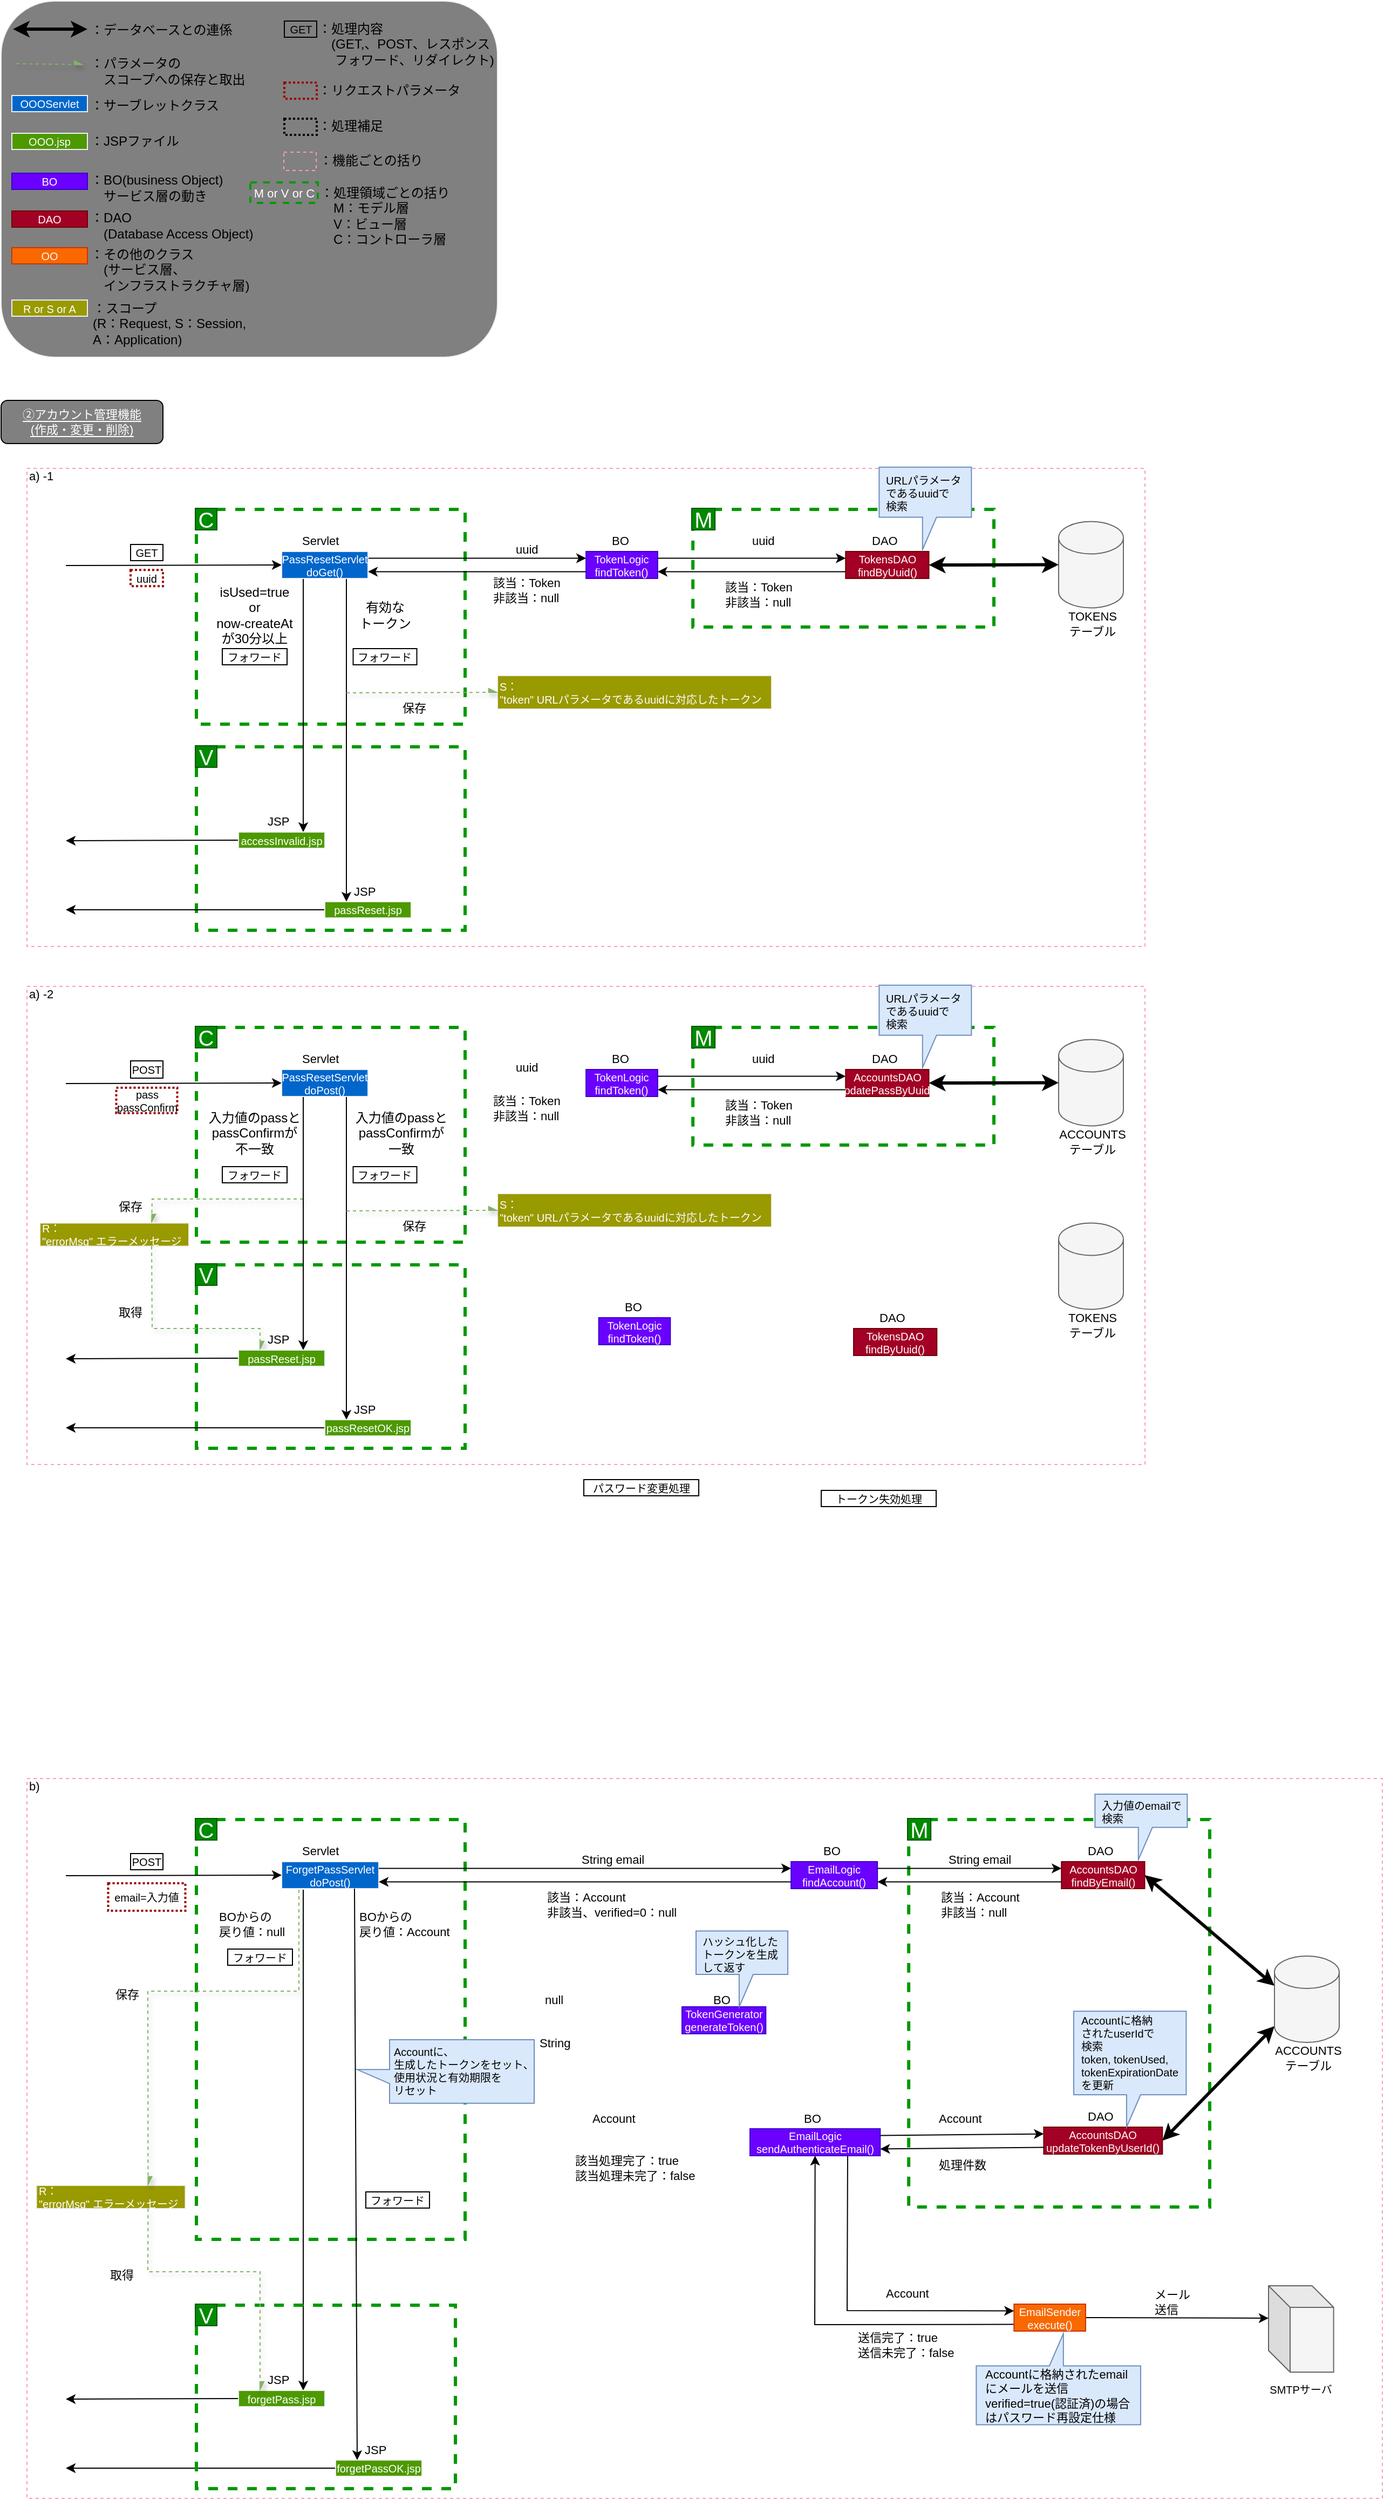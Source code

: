 <mxfile>
    <diagram name="基本アーキテクチャ図(2)" id="kNQ7hPWD0Lw1mM555jFB">
        <mxGraphModel dx="1786" dy="1179" grid="1" gridSize="10" guides="1" tooltips="1" connect="1" arrows="1" fold="1" page="0" pageScale="1" pageWidth="827" pageHeight="1169" math="0" shadow="0">
            <root>
                <mxCell id="fxQP5-2Rpk5uUzQ9qzvW-0"/>
                <mxCell id="0" value="枠組み" parent="fxQP5-2Rpk5uUzQ9qzvW-0"/>
                <mxCell id="1" value="" style="rounded=0;whiteSpace=wrap;html=1;labelBackgroundColor=none;fontSize=11;fillColor=none;dashed=1;container=0;strokeColor=#FF99CC;" parent="0" vertex="1">
                    <mxGeometry x="-236" y="83" width="1036" height="443" as="geometry"/>
                </mxCell>
                <mxCell id="2" value="" style="group" parent="0" vertex="1" connectable="0">
                    <mxGeometry x="380" y="120" width="280" height="110" as="geometry"/>
                </mxCell>
                <mxCell id="3" value="&lt;div style=&quot;&quot;&gt;&lt;br&gt;&lt;/div&gt;" style="rounded=0;whiteSpace=wrap;html=1;labelBackgroundColor=none;strokeColor=#009900;fontSize=11;fontColor=#FFFFFF;fillColor=none;dashed=1;strokeWidth=3;align=right;labelPosition=left;verticalLabelPosition=top;verticalAlign=bottom;" parent="2" vertex="1">
                    <mxGeometry x="1.08" y="1" width="278.92" height="109" as="geometry"/>
                </mxCell>
                <mxCell id="4" value="M" style="text;strokeColor=#005700;align=center;fillColor=#008a00;html=1;verticalAlign=middle;whiteSpace=wrap;rounded=0;labelBackgroundColor=none;fontSize=20;fontColor=#ffffff;" parent="2" vertex="1">
                    <mxGeometry width="21.577" height="20" as="geometry"/>
                </mxCell>
                <mxCell id="5" value="&lt;div style=&quot;&quot;&gt;&lt;br&gt;&lt;/div&gt;" style="rounded=0;whiteSpace=wrap;html=1;labelBackgroundColor=none;strokeColor=#009900;fontSize=11;fontColor=#FFFFFF;fillColor=none;dashed=1;strokeWidth=3;align=right;labelPosition=left;verticalLabelPosition=top;verticalAlign=bottom;" parent="0" vertex="1">
                    <mxGeometry x="-79" y="121" width="249" height="199" as="geometry"/>
                </mxCell>
                <mxCell id="6" value="C" style="text;strokeColor=#005700;align=center;fillColor=#008a00;html=1;verticalAlign=middle;whiteSpace=wrap;rounded=0;labelBackgroundColor=none;fontSize=20;fontColor=#ffffff;" parent="0" vertex="1">
                    <mxGeometry x="-80" y="120" width="20" height="20" as="geometry"/>
                </mxCell>
                <mxCell id="7" value="&lt;div style=&quot;&quot;&gt;&lt;br&gt;&lt;/div&gt;" style="rounded=0;whiteSpace=wrap;html=1;labelBackgroundColor=none;strokeColor=#009900;fontSize=11;fontColor=#FFFFFF;fillColor=none;dashed=1;strokeWidth=3;align=right;labelPosition=left;verticalLabelPosition=top;verticalAlign=bottom;" parent="0" vertex="1">
                    <mxGeometry x="-79" y="341" width="249" height="170" as="geometry"/>
                </mxCell>
                <mxCell id="8" value="V" style="text;strokeColor=#005700;align=center;fillColor=#008a00;html=1;verticalAlign=middle;whiteSpace=wrap;rounded=0;labelBackgroundColor=none;fontSize=20;fontColor=#ffffff;" parent="0" vertex="1">
                    <mxGeometry x="-80" y="340" width="20" height="20" as="geometry"/>
                </mxCell>
                <mxCell id="9" value="&lt;font style=&quot;font-size: 11px;&quot;&gt;a) -1&lt;/font&gt;" style="text;strokeColor=none;align=left;fillColor=none;html=1;verticalAlign=middle;whiteSpace=wrap;rounded=0;labelBackgroundColor=none;fontSize=10;" parent="0" vertex="1">
                    <mxGeometry x="-236" y="80" width="70" height="20" as="geometry"/>
                </mxCell>
                <mxCell id="12" value="" style="rounded=0;whiteSpace=wrap;html=1;labelBackgroundColor=none;fontSize=11;fillColor=none;dashed=1;container=0;strokeColor=#FF99CC;" parent="0" vertex="1">
                    <mxGeometry x="-236" y="563" width="1036" height="443" as="geometry"/>
                </mxCell>
                <mxCell id="13" value="" style="group" parent="0" vertex="1" connectable="0">
                    <mxGeometry x="380" y="600" width="280" height="110" as="geometry"/>
                </mxCell>
                <mxCell id="14" value="&lt;div style=&quot;&quot;&gt;&lt;br&gt;&lt;/div&gt;" style="rounded=0;whiteSpace=wrap;html=1;labelBackgroundColor=none;strokeColor=#009900;fontSize=11;fontColor=#FFFFFF;fillColor=none;dashed=1;strokeWidth=3;align=right;labelPosition=left;verticalLabelPosition=top;verticalAlign=bottom;" parent="13" vertex="1">
                    <mxGeometry x="1.08" y="1" width="278.92" height="109" as="geometry"/>
                </mxCell>
                <mxCell id="15" value="M" style="text;strokeColor=#005700;align=center;fillColor=#008a00;html=1;verticalAlign=middle;whiteSpace=wrap;rounded=0;labelBackgroundColor=none;fontSize=20;fontColor=#ffffff;" parent="13" vertex="1">
                    <mxGeometry width="21.577" height="20" as="geometry"/>
                </mxCell>
                <mxCell id="16" value="" style="group" parent="0" vertex="1" connectable="0">
                    <mxGeometry x="-80" y="820" width="250" height="171" as="geometry"/>
                </mxCell>
                <mxCell id="17" value="&lt;div style=&quot;&quot;&gt;&lt;br&gt;&lt;/div&gt;" style="rounded=0;whiteSpace=wrap;html=1;labelBackgroundColor=none;strokeColor=#009900;fontSize=11;fontColor=#FFFFFF;fillColor=none;dashed=1;strokeWidth=3;align=right;labelPosition=left;verticalLabelPosition=top;verticalAlign=bottom;" parent="16" vertex="1">
                    <mxGeometry x="1" y="1" width="249" height="170" as="geometry"/>
                </mxCell>
                <mxCell id="18" value="V" style="text;strokeColor=#005700;align=center;fillColor=#008a00;html=1;verticalAlign=middle;whiteSpace=wrap;rounded=0;labelBackgroundColor=none;fontSize=20;fontColor=#ffffff;" parent="16" vertex="1">
                    <mxGeometry width="20" height="20" as="geometry"/>
                </mxCell>
                <mxCell id="19" value="" style="group" parent="0" vertex="1" connectable="0">
                    <mxGeometry x="-80" y="600" width="250" height="200" as="geometry"/>
                </mxCell>
                <mxCell id="20" value="&lt;div style=&quot;&quot;&gt;&lt;br&gt;&lt;/div&gt;" style="rounded=0;whiteSpace=wrap;html=1;labelBackgroundColor=none;strokeColor=#009900;fontSize=11;fontColor=#FFFFFF;fillColor=none;dashed=1;strokeWidth=3;align=right;labelPosition=left;verticalLabelPosition=top;verticalAlign=bottom;" parent="19" vertex="1">
                    <mxGeometry x="1" y="1" width="249" height="199" as="geometry"/>
                </mxCell>
                <mxCell id="21" value="C" style="text;strokeColor=#005700;align=center;fillColor=#008a00;html=1;verticalAlign=middle;whiteSpace=wrap;rounded=0;labelBackgroundColor=none;fontSize=20;fontColor=#ffffff;" parent="19" vertex="1">
                    <mxGeometry width="20" height="20" as="geometry"/>
                </mxCell>
                <mxCell id="22" value="&lt;font style=&quot;font-size: 11px;&quot;&gt;a) -2&lt;/font&gt;" style="text;strokeColor=none;align=left;fillColor=none;html=1;verticalAlign=middle;whiteSpace=wrap;rounded=0;labelBackgroundColor=none;fontSize=10;" parent="0" vertex="1">
                    <mxGeometry x="-236" y="560" width="70" height="20" as="geometry"/>
                </mxCell>
                <mxCell id="fxQP5-2Rpk5uUzQ9qzvW-1" parent="fxQP5-2Rpk5uUzQ9qzvW-0"/>
                <mxCell id="n8tdfDY55hou1CKn_ImN-23" value="&lt;span class=&quot;notion-enable-hover&quot; data-token-index=&quot;0&quot; style=&quot;color:inherit;border-bottom:0.05em solid;word-wrap:break-word&quot;&gt;②アカウント管理機能&lt;br&gt;(作成・変更・削除)&lt;/span&gt;" style="rounded=1;whiteSpace=wrap;html=1;labelBackgroundColor=none;strokeColor=default;fontSize=11;fontColor=#FFFFFF;fillColor=#808080;" parent="fxQP5-2Rpk5uUzQ9qzvW-1" vertex="1">
                    <mxGeometry x="-260" y="20" width="150" height="40" as="geometry"/>
                </mxCell>
                <mxCell id="fxQP5-2Rpk5uUzQ9qzvW-2" value="" style="group" parent="fxQP5-2Rpk5uUzQ9qzvW-1" vertex="1" connectable="0">
                    <mxGeometry x="-236" y="1290" width="1256" height="674" as="geometry"/>
                </mxCell>
                <mxCell id="fxQP5-2Rpk5uUzQ9qzvW-3" value="" style="rounded=0;whiteSpace=wrap;html=1;labelBackgroundColor=none;strokeColor=#FF99CC;fontSize=11;fontColor=#FFFFFF;fillColor=none;dashed=1;container=0;" parent="fxQP5-2Rpk5uUzQ9qzvW-2" vertex="1">
                    <mxGeometry y="7" width="1256" height="667" as="geometry"/>
                </mxCell>
                <mxCell id="fxQP5-2Rpk5uUzQ9qzvW-4" value="" style="group" parent="fxQP5-2Rpk5uUzQ9qzvW-2" vertex="1" connectable="0">
                    <mxGeometry x="816" y="44" width="420" height="360" as="geometry"/>
                </mxCell>
                <mxCell id="fxQP5-2Rpk5uUzQ9qzvW-5" value="&lt;div style=&quot;&quot;&gt;&lt;br&gt;&lt;/div&gt;" style="rounded=0;whiteSpace=wrap;html=1;labelBackgroundColor=none;strokeColor=#009900;fontSize=11;fontColor=#FFFFFF;fillColor=none;dashed=1;strokeWidth=3;align=right;labelPosition=left;verticalLabelPosition=top;verticalAlign=bottom;" parent="fxQP5-2Rpk5uUzQ9qzvW-4" vertex="1">
                    <mxGeometry x="1.08" y="1" width="278.92" height="359" as="geometry"/>
                </mxCell>
                <mxCell id="fxQP5-2Rpk5uUzQ9qzvW-6" value="M" style="text;strokeColor=#005700;align=center;fillColor=#008a00;html=1;verticalAlign=middle;whiteSpace=wrap;rounded=0;labelBackgroundColor=none;fontSize=20;fontColor=#ffffff;" parent="fxQP5-2Rpk5uUzQ9qzvW-4" vertex="1">
                    <mxGeometry width="21.577" height="20" as="geometry"/>
                </mxCell>
                <mxCell id="fxQP5-2Rpk5uUzQ9qzvW-7" value="" style="group" parent="fxQP5-2Rpk5uUzQ9qzvW-2" vertex="1" connectable="0">
                    <mxGeometry x="156" y="44" width="327.041" height="391" as="geometry"/>
                </mxCell>
                <mxCell id="fxQP5-2Rpk5uUzQ9qzvW-8" value="&lt;div style=&quot;&quot;&gt;&lt;br&gt;&lt;/div&gt;" style="rounded=0;whiteSpace=wrap;html=1;labelBackgroundColor=none;strokeColor=#009900;fontSize=11;fontColor=#FFFFFF;fillColor=none;dashed=1;strokeWidth=3;align=right;labelPosition=left;verticalLabelPosition=top;verticalAlign=bottom;" parent="fxQP5-2Rpk5uUzQ9qzvW-7" vertex="1">
                    <mxGeometry x="1" y="1" width="249" height="389" as="geometry"/>
                </mxCell>
                <mxCell id="fxQP5-2Rpk5uUzQ9qzvW-9" value="C" style="text;strokeColor=#005700;align=center;fillColor=#008a00;html=1;verticalAlign=middle;whiteSpace=wrap;rounded=0;labelBackgroundColor=none;fontSize=20;fontColor=#ffffff;" parent="fxQP5-2Rpk5uUzQ9qzvW-7" vertex="1">
                    <mxGeometry width="20" height="20" as="geometry"/>
                </mxCell>
                <mxCell id="fxQP5-2Rpk5uUzQ9qzvW-10" value="&lt;span style=&quot;font-size: 11px;&quot;&gt;BOからの&lt;br&gt;戻り値：Account&lt;br&gt;&lt;/span&gt;" style="text;strokeColor=none;align=left;fillColor=none;html=1;verticalAlign=middle;whiteSpace=wrap;rounded=0;labelBackgroundColor=none;fontSize=10;" parent="fxQP5-2Rpk5uUzQ9qzvW-7" vertex="1">
                    <mxGeometry x="150" y="82.5" width="90" height="30" as="geometry"/>
                </mxCell>
                <mxCell id="fxQP5-2Rpk5uUzQ9qzvW-11" value="フォワード" style="text;strokeColor=default;align=center;fillColor=none;html=1;verticalAlign=middle;whiteSpace=wrap;rounded=0;labelBackgroundColor=none;fontSize=10;" parent="fxQP5-2Rpk5uUzQ9qzvW-7" vertex="1">
                    <mxGeometry x="30" y="121" width="60" height="15" as="geometry"/>
                </mxCell>
                <mxCell id="fxQP5-2Rpk5uUzQ9qzvW-12" value="" style="group" parent="fxQP5-2Rpk5uUzQ9qzvW-7" vertex="1" connectable="0">
                    <mxGeometry x="80" y="20" width="90" height="45" as="geometry"/>
                </mxCell>
                <mxCell id="fxQP5-2Rpk5uUzQ9qzvW-13" value="&lt;span style=&quot;color: rgb(255, 255, 255);&quot;&gt;ForgetPassServlet&lt;/span&gt;&lt;font color=&quot;#ffffff&quot;&gt;&lt;br&gt;doPost()&lt;br&gt;&lt;/font&gt;" style="rounded=0;whiteSpace=wrap;html=1;labelBackgroundColor=none;fillStyle=auto;strokeColor=#F0F0F0;fontFamily=Helvetica;fontSize=10;fontColor=#007FFF;fillColor=#0066CC;" parent="fxQP5-2Rpk5uUzQ9qzvW-12" vertex="1">
                    <mxGeometry y="20" width="90" height="25" as="geometry"/>
                </mxCell>
                <mxCell id="fxQP5-2Rpk5uUzQ9qzvW-14" value="&lt;span style=&quot;font-size: 11px;&quot;&gt;Servlet&lt;/span&gt;" style="text;strokeColor=none;align=left;fillColor=none;html=1;verticalAlign=middle;whiteSpace=wrap;rounded=0;labelBackgroundColor=none;fontSize=10;" parent="fxQP5-2Rpk5uUzQ9qzvW-12" vertex="1">
                    <mxGeometry x="17" width="46" height="20" as="geometry"/>
                </mxCell>
                <mxCell id="fxQP5-2Rpk5uUzQ9qzvW-15" value="&lt;span style=&quot;font-size: 11px;&quot;&gt;BOからの&lt;br&gt;戻り値：null&lt;br&gt;&lt;/span&gt;" style="text;strokeColor=none;align=left;fillColor=none;html=1;verticalAlign=middle;whiteSpace=wrap;rounded=0;labelBackgroundColor=none;fontSize=10;" parent="fxQP5-2Rpk5uUzQ9qzvW-7" vertex="1">
                    <mxGeometry x="20" y="82.5" width="70" height="30" as="geometry"/>
                </mxCell>
                <mxCell id="fxQP5-2Rpk5uUzQ9qzvW-16" value="" style="group" parent="fxQP5-2Rpk5uUzQ9qzvW-7" vertex="1" connectable="0">
                    <mxGeometry x="149.995" y="204.995" width="167.046" height="58.91" as="geometry"/>
                </mxCell>
                <mxCell id="fxQP5-2Rpk5uUzQ9qzvW-17" value="&lt;font color=&quot;#000000&quot;&gt;&lt;br&gt;&lt;/font&gt;" style="shape=callout;whiteSpace=wrap;html=1;perimeter=calloutPerimeter;fontSize=11;fillColor=#dae8fc;strokeColor=#6c8ebf;base=13;position2=0.47;size=30;position=0.47;align=left;rotation=90;" parent="fxQP5-2Rpk5uUzQ9qzvW-16" vertex="1">
                    <mxGeometry x="52.545" y="-52.545" width="58.91" height="164" as="geometry"/>
                </mxCell>
                <mxCell id="fxQP5-2Rpk5uUzQ9qzvW-18" value="&lt;font style=&quot;font-size: 10px;&quot;&gt;Accountに、&lt;br&gt;生成したトークンをセット、&lt;br&gt;使用状況と有効期限を&lt;br&gt;リセット&lt;/font&gt;" style="text;strokeColor=none;align=left;fillColor=none;html=1;verticalAlign=middle;whiteSpace=wrap;rounded=0;labelBackgroundColor=none;fontSize=10;fontColor=#000000;" parent="fxQP5-2Rpk5uUzQ9qzvW-16" vertex="1">
                    <mxGeometry x="31.997" y="0.036" width="135.049" height="58.848" as="geometry"/>
                </mxCell>
                <mxCell id="fxQP5-2Rpk5uUzQ9qzvW-19" value="フォワード" style="text;strokeColor=default;align=center;fillColor=none;html=1;verticalAlign=middle;whiteSpace=wrap;rounded=0;labelBackgroundColor=none;fontSize=10;" parent="fxQP5-2Rpk5uUzQ9qzvW-7" vertex="1">
                    <mxGeometry x="157.99" y="346" width="59" height="15" as="geometry"/>
                </mxCell>
                <mxCell id="fxQP5-2Rpk5uUzQ9qzvW-20" value="&lt;span style=&quot;font-size: 11px;&quot;&gt;b)&lt;/span&gt;" style="text;strokeColor=none;align=left;fillColor=none;html=1;verticalAlign=middle;whiteSpace=wrap;rounded=0;labelBackgroundColor=none;fontSize=10;" parent="fxQP5-2Rpk5uUzQ9qzvW-2" vertex="1">
                    <mxGeometry y="4" width="70" height="20" as="geometry"/>
                </mxCell>
                <mxCell id="fxQP5-2Rpk5uUzQ9qzvW-21" value="POST" style="text;strokeColor=default;align=center;fillColor=none;html=1;verticalAlign=middle;whiteSpace=wrap;rounded=0;labelBackgroundColor=none;fontSize=10;" parent="fxQP5-2Rpk5uUzQ9qzvW-2" vertex="1">
                    <mxGeometry x="96" y="76.5" width="30" height="15" as="geometry"/>
                </mxCell>
                <mxCell id="fxQP5-2Rpk5uUzQ9qzvW-22" value="email=入力値" style="text;strokeColor=#990000;align=center;fillColor=none;html=1;verticalAlign=middle;whiteSpace=wrap;rounded=0;labelBackgroundColor=none;fontSize=10;dashed=1;strokeWidth=2;perimeterSpacing=0;dashPattern=1 1;glass=1;" parent="fxQP5-2Rpk5uUzQ9qzvW-2" vertex="1">
                    <mxGeometry x="75.25" y="104" width="71.5" height="25.5" as="geometry"/>
                </mxCell>
                <mxCell id="fxQP5-2Rpk5uUzQ9qzvW-23" style="edgeStyle=none;html=1;entryX=0;entryY=0.5;entryDx=0;entryDy=0;fontSize=10;fillColor=none;" parent="fxQP5-2Rpk5uUzQ9qzvW-2" target="fxQP5-2Rpk5uUzQ9qzvW-13" edge="1">
                    <mxGeometry relative="1" as="geometry">
                        <mxPoint x="36" y="97" as="sourcePoint"/>
                        <mxPoint x="130" y="104" as="targetPoint"/>
                    </mxGeometry>
                </mxCell>
                <mxCell id="fxQP5-2Rpk5uUzQ9qzvW-24" style="edgeStyle=none;rounded=0;html=1;fontSize=11;entryX=0;entryY=0.25;entryDx=0;entryDy=0;exitX=1;exitY=0.25;exitDx=0;exitDy=0;" parent="fxQP5-2Rpk5uUzQ9qzvW-2" source="fxQP5-2Rpk5uUzQ9qzvW-13" target="fxQP5-2Rpk5uUzQ9qzvW-45" edge="1">
                    <mxGeometry relative="1" as="geometry">
                        <mxPoint x="596" y="104" as="targetPoint"/>
                        <mxPoint x="466" y="90" as="sourcePoint"/>
                    </mxGeometry>
                </mxCell>
                <mxCell id="fxQP5-2Rpk5uUzQ9qzvW-25" value="&lt;span style=&quot;font-size: 11px;&quot;&gt;String email&lt;/span&gt;" style="text;strokeColor=none;align=left;fillColor=none;html=1;verticalAlign=middle;whiteSpace=wrap;rounded=0;labelBackgroundColor=none;fontSize=10;" parent="fxQP5-2Rpk5uUzQ9qzvW-2" vertex="1">
                    <mxGeometry x="511.5" y="71.5" width="69" height="20" as="geometry"/>
                </mxCell>
                <mxCell id="fxQP5-2Rpk5uUzQ9qzvW-26" style="edgeStyle=none;rounded=0;html=1;exitX=0;exitY=0.75;exitDx=0;exitDy=0;fontSize=11;fontColor=#000000;entryX=1;entryY=0.75;entryDx=0;entryDy=0;" parent="fxQP5-2Rpk5uUzQ9qzvW-2" source="fxQP5-2Rpk5uUzQ9qzvW-45" target="fxQP5-2Rpk5uUzQ9qzvW-13" edge="1">
                    <mxGeometry relative="1" as="geometry"/>
                </mxCell>
                <mxCell id="fxQP5-2Rpk5uUzQ9qzvW-27" value="&lt;span style=&quot;font-size: 11px;&quot;&gt;該当：Account&lt;br&gt;非該当、verified=0：null&lt;br&gt;&lt;/span&gt;" style="text;strokeColor=none;align=left;fillColor=none;html=1;verticalAlign=middle;whiteSpace=wrap;rounded=0;labelBackgroundColor=none;fontSize=10;" parent="fxQP5-2Rpk5uUzQ9qzvW-2" vertex="1">
                    <mxGeometry x="479.75" y="114" width="132.5" height="20" as="geometry"/>
                </mxCell>
                <mxCell id="fxQP5-2Rpk5uUzQ9qzvW-28" style="edgeStyle=none;rounded=0;html=1;exitX=0;exitY=0.5;exitDx=0;exitDy=0;fontSize=11;fontColor=#000000;" parent="fxQP5-2Rpk5uUzQ9qzvW-2" source="fxQP5-2Rpk5uUzQ9qzvW-40" edge="1">
                    <mxGeometry relative="1" as="geometry">
                        <mxPoint x="36" y="646" as="targetPoint"/>
                    </mxGeometry>
                </mxCell>
                <mxCell id="fxQP5-2Rpk5uUzQ9qzvW-29" style="edgeStyle=none;rounded=0;html=1;exitX=0;exitY=0.5;exitDx=0;exitDy=0;fontSize=11;fontColor=#000000;" parent="fxQP5-2Rpk5uUzQ9qzvW-2" source="fxQP5-2Rpk5uUzQ9qzvW-38" edge="1">
                    <mxGeometry relative="1" as="geometry">
                        <mxPoint x="36" y="582" as="targetPoint"/>
                    </mxGeometry>
                </mxCell>
                <mxCell id="fxQP5-2Rpk5uUzQ9qzvW-30" style="edgeStyle=none;rounded=0;html=1;entryX=0.75;entryY=0;entryDx=0;entryDy=0;fontSize=11;fontColor=#000000;fillColor=none;" parent="fxQP5-2Rpk5uUzQ9qzvW-2" target="fxQP5-2Rpk5uUzQ9qzvW-38" edge="1">
                    <mxGeometry relative="1" as="geometry">
                        <mxPoint x="256" y="110" as="sourcePoint"/>
                    </mxGeometry>
                </mxCell>
                <mxCell id="fxQP5-2Rpk5uUzQ9qzvW-31" value="&lt;font color=&quot;#ffffff&quot;&gt;R：&lt;br&gt;&quot;errorMsg&quot;&amp;nbsp;&lt;/font&gt;&lt;span style=&quot;color: rgb(255, 255, 255);&quot;&gt;エラーメッセージ&lt;/span&gt;" style="rounded=0;whiteSpace=wrap;html=1;labelBackgroundColor=none;fillStyle=auto;strokeColor=#F0F0F0;fontFamily=Helvetica;fontSize=10;fontColor=#007FFF;fillColor=#999900;align=left;" parent="fxQP5-2Rpk5uUzQ9qzvW-2" vertex="1">
                    <mxGeometry x="8.75" y="384" width="138" height="21.5" as="geometry"/>
                </mxCell>
                <mxCell id="fxQP5-2Rpk5uUzQ9qzvW-32" value="" style="endArrow=async;html=1;rounded=0;shadow=1;labelBackgroundColor=default;strokeColor=#82b366;fontFamily=Helvetica;fontSize=10;fontColor=#FFFFFF;shape=connector;strokeWidth=1;startArrow=none;startFill=0;fillColor=#d5e8d4;jumpStyle=line;jumpSize=10;entryX=0.75;entryY=0;entryDx=0;entryDy=0;dashed=1;endFill=1;" parent="fxQP5-2Rpk5uUzQ9qzvW-2" target="fxQP5-2Rpk5uUzQ9qzvW-31" edge="1">
                    <mxGeometry width="50" height="50" relative="1" as="geometry">
                        <mxPoint x="252" y="110" as="sourcePoint"/>
                        <mxPoint x="98" y="260.875" as="targetPoint"/>
                        <Array as="points">
                            <mxPoint x="252" y="204"/>
                            <mxPoint x="112" y="204"/>
                        </Array>
                    </mxGeometry>
                </mxCell>
                <mxCell id="fxQP5-2Rpk5uUzQ9qzvW-33" value="" style="group" parent="fxQP5-2Rpk5uUzQ9qzvW-2" vertex="1" connectable="0">
                    <mxGeometry x="156" y="494" width="241" height="171" as="geometry"/>
                </mxCell>
                <mxCell id="fxQP5-2Rpk5uUzQ9qzvW-34" value="&lt;div style=&quot;&quot;&gt;&lt;br&gt;&lt;/div&gt;" style="rounded=0;whiteSpace=wrap;html=1;labelBackgroundColor=none;strokeColor=#009900;fontSize=11;fontColor=#FFFFFF;fillColor=none;dashed=1;strokeWidth=3;align=right;labelPosition=left;verticalLabelPosition=top;verticalAlign=bottom;" parent="fxQP5-2Rpk5uUzQ9qzvW-33" vertex="1">
                    <mxGeometry x="1" y="1" width="240" height="170" as="geometry"/>
                </mxCell>
                <mxCell id="fxQP5-2Rpk5uUzQ9qzvW-35" value="V" style="text;strokeColor=#005700;align=center;fillColor=#008a00;html=1;verticalAlign=middle;whiteSpace=wrap;rounded=0;labelBackgroundColor=none;fontSize=20;fontColor=#ffffff;" parent="fxQP5-2Rpk5uUzQ9qzvW-33" vertex="1">
                    <mxGeometry width="20" height="20" as="geometry"/>
                </mxCell>
                <mxCell id="fxQP5-2Rpk5uUzQ9qzvW-36" value="" style="group" parent="fxQP5-2Rpk5uUzQ9qzvW-33" vertex="1" connectable="0">
                    <mxGeometry x="40" y="60" width="80" height="35" as="geometry"/>
                </mxCell>
                <mxCell id="fxQP5-2Rpk5uUzQ9qzvW-37" value="&lt;span style=&quot;font-size: 11px;&quot;&gt;JSP&lt;/span&gt;" style="text;strokeColor=none;align=left;fillColor=none;html=1;verticalAlign=middle;whiteSpace=wrap;rounded=0;labelBackgroundColor=none;fontSize=10;" parent="fxQP5-2Rpk5uUzQ9qzvW-36" vertex="1">
                    <mxGeometry x="25" width="30" height="20" as="geometry"/>
                </mxCell>
                <mxCell id="fxQP5-2Rpk5uUzQ9qzvW-38" value="&lt;span style=&quot;color: rgb(255, 255, 255);&quot;&gt;forgetPass.jsp&lt;/span&gt;" style="rounded=0;whiteSpace=wrap;html=1;labelBackgroundColor=none;fillStyle=auto;strokeColor=#F0F0F0;fontFamily=Helvetica;fontSize=10;fontColor=#007FFF;fillColor=#4D9900;" parent="fxQP5-2Rpk5uUzQ9qzvW-36" vertex="1">
                    <mxGeometry y="20" width="80" height="15" as="geometry"/>
                </mxCell>
                <mxCell id="fxQP5-2Rpk5uUzQ9qzvW-39" value="" style="group" parent="fxQP5-2Rpk5uUzQ9qzvW-33" vertex="1" connectable="0">
                    <mxGeometry x="130" y="120" width="80" height="39.5" as="geometry"/>
                </mxCell>
                <mxCell id="fxQP5-2Rpk5uUzQ9qzvW-40" value="&lt;span style=&quot;color: rgb(255, 255, 255);&quot;&gt;forgetPassOK.jsp&lt;/span&gt;" style="rounded=0;whiteSpace=wrap;html=1;labelBackgroundColor=none;fillStyle=auto;strokeColor=#F0F0F0;fontFamily=Helvetica;fontSize=10;fontColor=#007FFF;fillColor=#4D9900;" parent="fxQP5-2Rpk5uUzQ9qzvW-39" vertex="1">
                    <mxGeometry y="24.5" width="80" height="15" as="geometry"/>
                </mxCell>
                <mxCell id="fxQP5-2Rpk5uUzQ9qzvW-41" value="&lt;span style=&quot;font-size: 11px;&quot;&gt;JSP&lt;/span&gt;" style="text;strokeColor=none;align=left;fillColor=none;html=1;verticalAlign=middle;whiteSpace=wrap;rounded=0;labelBackgroundColor=none;fontSize=10;" parent="fxQP5-2Rpk5uUzQ9qzvW-39" vertex="1">
                    <mxGeometry x="25" y="4.5" width="30" height="20" as="geometry"/>
                </mxCell>
                <mxCell id="fxQP5-2Rpk5uUzQ9qzvW-42" value="&lt;span style=&quot;font-size: 11px;&quot;&gt;該当：Account&lt;br&gt;非該当：null&lt;br&gt;&lt;/span&gt;" style="text;strokeColor=none;align=left;fillColor=none;html=1;verticalAlign=middle;whiteSpace=wrap;rounded=0;labelBackgroundColor=none;fontSize=10;" parent="fxQP5-2Rpk5uUzQ9qzvW-2" vertex="1">
                    <mxGeometry x="845.34" y="114" width="81.33" height="20" as="geometry"/>
                </mxCell>
                <mxCell id="fxQP5-2Rpk5uUzQ9qzvW-43" value="" style="group" parent="fxQP5-2Rpk5uUzQ9qzvW-2" vertex="1" connectable="0">
                    <mxGeometry x="718.075" y="64" width="80" height="45" as="geometry"/>
                </mxCell>
                <mxCell id="fxQP5-2Rpk5uUzQ9qzvW-44" value="&lt;span style=&quot;font-size: 11px;&quot;&gt;BO&lt;/span&gt;" style="text;strokeColor=none;align=left;fillColor=none;html=1;verticalAlign=middle;whiteSpace=wrap;rounded=0;labelBackgroundColor=none;fontSize=10;" parent="fxQP5-2Rpk5uUzQ9qzvW-43" vertex="1">
                    <mxGeometry x="18.137" width="23.734" height="20" as="geometry"/>
                </mxCell>
                <mxCell id="fxQP5-2Rpk5uUzQ9qzvW-45" value="Email&lt;font color=&quot;#ffffff&quot;&gt;Logic&lt;br&gt;findAccount()&lt;br&gt;&lt;/font&gt;" style="rounded=0;whiteSpace=wrap;html=1;labelBackgroundColor=none;fillStyle=auto;strokeColor=#3700CC;fontFamily=Helvetica;fontSize=10;fontColor=#ffffff;fillColor=#6a00ff;container=0;" parent="fxQP5-2Rpk5uUzQ9qzvW-43" vertex="1">
                    <mxGeometry x="-10" y="20" width="80" height="25" as="geometry"/>
                </mxCell>
                <mxCell id="fxQP5-2Rpk5uUzQ9qzvW-46" value="" style="group" parent="fxQP5-2Rpk5uUzQ9qzvW-2" vertex="1" connectable="0">
                    <mxGeometry x="958.614" y="64" width="77.137" height="40" as="geometry"/>
                </mxCell>
                <mxCell id="fxQP5-2Rpk5uUzQ9qzvW-47" value="AccountsDAO&lt;br&gt;findByEmail()" style="rounded=0;whiteSpace=wrap;html=1;labelBackgroundColor=none;fillStyle=auto;strokeColor=#6F0000;fontFamily=Helvetica;fontSize=10;fontColor=#ffffff;fillColor=#a20025;container=0;" parent="fxQP5-2Rpk5uUzQ9qzvW-46" vertex="1">
                    <mxGeometry y="20" width="77.137" height="25" as="geometry"/>
                </mxCell>
                <mxCell id="fxQP5-2Rpk5uUzQ9qzvW-48" value="&lt;span style=&quot;font-size: 11px;&quot;&gt;DAO&lt;/span&gt;" style="text;strokeColor=none;align=left;fillColor=none;html=1;verticalAlign=middle;whiteSpace=wrap;rounded=0;labelBackgroundColor=none;fontSize=10;" parent="fxQP5-2Rpk5uUzQ9qzvW-46" vertex="1">
                    <mxGeometry x="22.386" width="32.365" height="20" as="geometry"/>
                </mxCell>
                <mxCell id="fxQP5-2Rpk5uUzQ9qzvW-49" value="" style="endArrow=classic;startArrow=classic;html=1;rounded=0;fontSize=10;jumpStyle=line;jumpSize=10;strokeWidth=3;exitX=1;exitY=0.5;exitDx=0;exitDy=0;entryX=0;entryY=0;entryDx=0;entryDy=27.5;entryPerimeter=0;" parent="fxQP5-2Rpk5uUzQ9qzvW-2" source="fxQP5-2Rpk5uUzQ9qzvW-47" target="fxQP5-2Rpk5uUzQ9qzvW-59" edge="1">
                    <mxGeometry width="50" height="50" relative="1" as="geometry">
                        <mxPoint x="966" y="104.5" as="sourcePoint"/>
                        <mxPoint x="1035" y="104.5" as="targetPoint"/>
                    </mxGeometry>
                </mxCell>
                <mxCell id="fxQP5-2Rpk5uUzQ9qzvW-50" style="edgeStyle=none;rounded=0;html=1;exitX=1;exitY=0.25;exitDx=0;exitDy=0;entryX=0;entryY=0.25;entryDx=0;entryDy=0;fontSize=11;fontColor=#000000;" parent="fxQP5-2Rpk5uUzQ9qzvW-2" source="fxQP5-2Rpk5uUzQ9qzvW-45" target="fxQP5-2Rpk5uUzQ9qzvW-47" edge="1">
                    <mxGeometry relative="1" as="geometry"/>
                </mxCell>
                <mxCell id="fxQP5-2Rpk5uUzQ9qzvW-51" style="edgeStyle=none;rounded=0;html=1;exitX=0;exitY=0.75;exitDx=0;exitDy=0;entryX=1;entryY=0.75;entryDx=0;entryDy=0;fontSize=11;fontColor=#000000;" parent="fxQP5-2Rpk5uUzQ9qzvW-2" source="fxQP5-2Rpk5uUzQ9qzvW-47" target="fxQP5-2Rpk5uUzQ9qzvW-45" edge="1">
                    <mxGeometry relative="1" as="geometry"/>
                </mxCell>
                <mxCell id="fxQP5-2Rpk5uUzQ9qzvW-52" value="&lt;span style=&quot;font-size: 11px;&quot;&gt;保存&lt;br&gt;&lt;/span&gt;" style="text;strokeColor=none;align=left;fillColor=none;html=1;verticalAlign=middle;whiteSpace=wrap;rounded=0;labelBackgroundColor=none;fontSize=10;" parent="fxQP5-2Rpk5uUzQ9qzvW-2" vertex="1">
                    <mxGeometry x="80" y="191.5" width="30" height="30" as="geometry"/>
                </mxCell>
                <mxCell id="fxQP5-2Rpk5uUzQ9qzvW-53" value="" style="endArrow=async;html=1;rounded=0;shadow=1;labelBackgroundColor=default;strokeColor=#82b366;fontFamily=Helvetica;fontSize=10;fontColor=#FFFFFF;shape=connector;strokeWidth=1;startArrow=none;startFill=0;fillColor=#d5e8d4;jumpStyle=line;jumpSize=10;entryX=0.25;entryY=0;entryDx=0;entryDy=0;dashed=1;endFill=1;exitX=0.75;exitY=1;exitDx=0;exitDy=0;" parent="fxQP5-2Rpk5uUzQ9qzvW-2" source="fxQP5-2Rpk5uUzQ9qzvW-31" target="fxQP5-2Rpk5uUzQ9qzvW-38" edge="1">
                    <mxGeometry width="50" height="50" relative="1" as="geometry">
                        <mxPoint x="216" y="454" as="sourcePoint"/>
                        <mxPoint x="278" y="454.875" as="targetPoint"/>
                        <Array as="points">
                            <mxPoint x="112" y="464"/>
                            <mxPoint x="216" y="464"/>
                        </Array>
                    </mxGeometry>
                </mxCell>
                <mxCell id="fxQP5-2Rpk5uUzQ9qzvW-54" value="&lt;span style=&quot;font-size: 11px;&quot;&gt;取得&lt;br&gt;&lt;/span&gt;" style="text;strokeColor=none;align=left;fillColor=none;html=1;verticalAlign=middle;whiteSpace=wrap;rounded=0;labelBackgroundColor=none;fontSize=10;" parent="fxQP5-2Rpk5uUzQ9qzvW-2" vertex="1">
                    <mxGeometry x="75.25" y="451.5" width="30" height="30" as="geometry"/>
                </mxCell>
                <mxCell id="fxQP5-2Rpk5uUzQ9qzvW-55" value="&lt;span style=&quot;font-size: 11px;&quot;&gt;String email&lt;/span&gt;" style="text;strokeColor=none;align=left;fillColor=none;html=1;verticalAlign=middle;whiteSpace=wrap;rounded=0;labelBackgroundColor=none;fontSize=10;" parent="fxQP5-2Rpk5uUzQ9qzvW-2" vertex="1">
                    <mxGeometry x="851.51" y="71.5" width="69" height="20" as="geometry"/>
                </mxCell>
                <mxCell id="fxQP5-2Rpk5uUzQ9qzvW-56" value="&lt;span style=&quot;font-size: 11px;&quot;&gt;Account&lt;/span&gt;" style="text;strokeColor=none;align=left;fillColor=none;html=1;verticalAlign=middle;whiteSpace=wrap;rounded=0;labelBackgroundColor=none;fontSize=10;" parent="fxQP5-2Rpk5uUzQ9qzvW-2" vertex="1">
                    <mxGeometry x="843.01" y="311.5" width="48.5" height="20" as="geometry"/>
                </mxCell>
                <mxCell id="fxQP5-2Rpk5uUzQ9qzvW-57" value="&lt;span style=&quot;font-size: 11px;&quot;&gt;処理件数&lt;/span&gt;" style="text;strokeColor=none;align=left;fillColor=none;html=1;verticalAlign=middle;whiteSpace=wrap;rounded=0;labelBackgroundColor=none;fontSize=10;" parent="fxQP5-2Rpk5uUzQ9qzvW-2" vertex="1">
                    <mxGeometry x="843.01" y="354.75" width="48.5" height="20" as="geometry"/>
                </mxCell>
                <mxCell id="fxQP5-2Rpk5uUzQ9qzvW-58" value="" style="group" parent="fxQP5-2Rpk5uUzQ9qzvW-2" vertex="1" connectable="0">
                    <mxGeometry x="1150.5" y="171.5" width="73" height="104.75" as="geometry"/>
                </mxCell>
                <mxCell id="fxQP5-2Rpk5uUzQ9qzvW-59" value="" style="shape=cylinder3;whiteSpace=wrap;html=1;boundedLbl=1;backgroundOutline=1;size=15;fontSize=11;fillColor=#f5f5f5;fontColor=#333333;strokeColor=#666666;" parent="fxQP5-2Rpk5uUzQ9qzvW-58" vertex="1">
                    <mxGeometry x="5.5" width="60" height="80" as="geometry"/>
                </mxCell>
                <mxCell id="fxQP5-2Rpk5uUzQ9qzvW-60" value="&lt;span style=&quot;font-size: 11px;&quot;&gt;ACCOUNTS&lt;br&gt;テーブル&lt;br&gt;&lt;/span&gt;" style="text;strokeColor=none;align=center;fillColor=none;html=1;verticalAlign=middle;whiteSpace=wrap;rounded=0;labelBackgroundColor=none;fontSize=10;" parent="fxQP5-2Rpk5uUzQ9qzvW-58" vertex="1">
                    <mxGeometry y="84.75" width="73" height="20" as="geometry"/>
                </mxCell>
                <mxCell id="fxQP5-2Rpk5uUzQ9qzvW-61" value="" style="endArrow=classic;startArrow=classic;html=1;rounded=0;fontSize=10;jumpStyle=line;jumpSize=10;strokeWidth=3;exitX=1;exitY=0.5;exitDx=0;exitDy=0;entryX=0;entryY=1;entryDx=0;entryDy=-15;entryPerimeter=0;" parent="fxQP5-2Rpk5uUzQ9qzvW-2" source="fxQP5-2Rpk5uUzQ9qzvW-64" target="fxQP5-2Rpk5uUzQ9qzvW-59" edge="1">
                    <mxGeometry width="50" height="50" relative="1" as="geometry">
                        <mxPoint x="1068.611" y="266.25" as="sourcePoint"/>
                        <mxPoint x="1188.86" y="301.25" as="targetPoint"/>
                    </mxGeometry>
                </mxCell>
                <mxCell id="fxQP5-2Rpk5uUzQ9qzvW-62" value="&lt;span style=&quot;font-size: 11px;&quot;&gt;DAO&lt;/span&gt;" style="text;strokeColor=none;align=left;fillColor=none;html=1;verticalAlign=middle;whiteSpace=wrap;rounded=0;labelBackgroundColor=none;fontSize=10;" parent="fxQP5-2Rpk5uUzQ9qzvW-2" vertex="1">
                    <mxGeometry x="981" y="310" width="32.365" height="20" as="geometry"/>
                </mxCell>
                <mxCell id="fxQP5-2Rpk5uUzQ9qzvW-63" value="" style="group" parent="fxQP5-2Rpk5uUzQ9qzvW-2" vertex="1" connectable="0">
                    <mxGeometry x="942.184" y="310" width="110" height="45" as="geometry"/>
                </mxCell>
                <mxCell id="fxQP5-2Rpk5uUzQ9qzvW-64" value="AccountsDAO&lt;br&gt;updateTokenByUserId()" style="rounded=0;whiteSpace=wrap;html=1;labelBackgroundColor=none;fillStyle=auto;strokeColor=#6F0000;fontFamily=Helvetica;fontSize=10;fontColor=#ffffff;fillColor=#a20025;container=0;" parent="fxQP5-2Rpk5uUzQ9qzvW-63" vertex="1">
                    <mxGeometry y="20" width="110" height="25" as="geometry"/>
                </mxCell>
                <mxCell id="fxQP5-2Rpk5uUzQ9qzvW-65" value="" style="group" parent="fxQP5-2Rpk5uUzQ9qzvW-2" vertex="1" connectable="0">
                    <mxGeometry x="970" y="220" width="109.69" height="110" as="geometry"/>
                </mxCell>
                <mxCell id="fxQP5-2Rpk5uUzQ9qzvW-66" value="&lt;font color=&quot;#000000&quot;&gt;&lt;br&gt;&lt;/font&gt;" style="shape=callout;whiteSpace=wrap;html=1;perimeter=calloutPerimeter;fontSize=11;fillColor=#dae8fc;strokeColor=#6c8ebf;base=13;position2=0.47;size=30;position=0.47;align=left;" parent="fxQP5-2Rpk5uUzQ9qzvW-65" vertex="1">
                    <mxGeometry y="2.683" width="104.205" height="107.317" as="geometry"/>
                </mxCell>
                <mxCell id="fxQP5-2Rpk5uUzQ9qzvW-67" value="&lt;font style=&quot;font-size: 10px;&quot;&gt;Accountに格納&lt;br&gt;されたuserIdで&lt;br&gt;検索&lt;br&gt;token, tokenUsed, tokenExpirationDateを更新&lt;br&gt;&lt;/font&gt;" style="text;strokeColor=none;align=left;fillColor=none;html=1;verticalAlign=middle;whiteSpace=wrap;rounded=0;labelBackgroundColor=none;fontSize=10;fontColor=#000000;" parent="fxQP5-2Rpk5uUzQ9qzvW-65" vertex="1">
                    <mxGeometry x="4.875" y="4.699" width="97.502" height="72.734" as="geometry"/>
                </mxCell>
                <mxCell id="fxQP5-2Rpk5uUzQ9qzvW-68" style="edgeStyle=none;rounded=0;html=1;exitX=0;exitY=0.75;exitDx=0;exitDy=0;entryX=0.5;entryY=1;entryDx=0;entryDy=0;" parent="fxQP5-2Rpk5uUzQ9qzvW-2" source="fxQP5-2Rpk5uUzQ9qzvW-70" target="fxQP5-2Rpk5uUzQ9qzvW-79" edge="1">
                    <mxGeometry relative="1" as="geometry">
                        <Array as="points">
                            <mxPoint x="730" y="513"/>
                        </Array>
                    </mxGeometry>
                </mxCell>
                <mxCell id="fxQP5-2Rpk5uUzQ9qzvW-69" style="edgeStyle=none;rounded=0;html=1;exitX=1;exitY=0.5;exitDx=0;exitDy=0;entryX=0;entryY=0;entryDx=0;entryDy=30;entryPerimeter=0;" parent="fxQP5-2Rpk5uUzQ9qzvW-2" source="fxQP5-2Rpk5uUzQ9qzvW-70" target="fxQP5-2Rpk5uUzQ9qzvW-95" edge="1">
                    <mxGeometry relative="1" as="geometry">
                        <mxPoint x="1146" y="513" as="targetPoint"/>
                    </mxGeometry>
                </mxCell>
                <mxCell id="fxQP5-2Rpk5uUzQ9qzvW-70" value="&lt;font color=&quot;#ffffff&quot;&gt;EmailSender&lt;br&gt;execute()&lt;br&gt;&lt;/font&gt;" style="rounded=0;whiteSpace=wrap;html=1;labelBackgroundColor=none;fillStyle=auto;strokeColor=#C73500;fontFamily=Helvetica;fontSize=10;fontColor=#000000;fillColor=#fa6800;container=0;" parent="fxQP5-2Rpk5uUzQ9qzvW-2" vertex="1">
                    <mxGeometry x="914.65" y="494" width="66.35" height="25" as="geometry"/>
                </mxCell>
                <mxCell id="fxQP5-2Rpk5uUzQ9qzvW-71" value="" style="group" parent="fxQP5-2Rpk5uUzQ9qzvW-2" vertex="1" connectable="0">
                    <mxGeometry x="989.69" y="20" width="90" height="62.25" as="geometry"/>
                </mxCell>
                <mxCell id="fxQP5-2Rpk5uUzQ9qzvW-72" value="&lt;font color=&quot;#000000&quot;&gt;&lt;br&gt;&lt;/font&gt;" style="shape=callout;whiteSpace=wrap;html=1;perimeter=calloutPerimeter;fontSize=11;fillColor=#dae8fc;strokeColor=#6c8ebf;base=13;position2=0.47;size=30;position=0.47;align=left;" parent="fxQP5-2Rpk5uUzQ9qzvW-71" vertex="1">
                    <mxGeometry y="1.518" width="85.5" height="60.732" as="geometry"/>
                </mxCell>
                <mxCell id="fxQP5-2Rpk5uUzQ9qzvW-73" value="&lt;font style=&quot;font-size: 10px;&quot;&gt;入力値のemailで&lt;br&gt;検索&lt;/font&gt;" style="text;strokeColor=none;align=left;fillColor=none;html=1;verticalAlign=middle;whiteSpace=wrap;rounded=0;labelBackgroundColor=none;fontSize=10;fontColor=#000000;" parent="fxQP5-2Rpk5uUzQ9qzvW-71" vertex="1">
                    <mxGeometry x="4" y="-3" width="80" height="41.161" as="geometry"/>
                </mxCell>
                <mxCell id="fxQP5-2Rpk5uUzQ9qzvW-74" value="&lt;font color=&quot;#ffffff&quot;&gt;TokenGenerator&lt;br&gt;generateToken()&lt;br&gt;&lt;/font&gt;" style="rounded=0;whiteSpace=wrap;html=1;labelBackgroundColor=none;fillStyle=auto;strokeColor=#3700CC;fontFamily=Helvetica;fontSize=10;fontColor=#ffffff;fillColor=#6a00ff;container=0;" parent="fxQP5-2Rpk5uUzQ9qzvW-2" vertex="1">
                    <mxGeometry x="607.0" y="218.5" width="77.65" height="25" as="geometry"/>
                </mxCell>
                <mxCell id="fxQP5-2Rpk5uUzQ9qzvW-75" value="&lt;span style=&quot;font-size: 11px;&quot;&gt;String&lt;/span&gt;" style="text;strokeColor=none;align=left;fillColor=none;html=1;verticalAlign=middle;whiteSpace=wrap;rounded=0;labelBackgroundColor=none;fontSize=10;" parent="fxQP5-2Rpk5uUzQ9qzvW-2" vertex="1">
                    <mxGeometry x="473.25" y="241.5" width="32.5" height="20" as="geometry"/>
                </mxCell>
                <mxCell id="fxQP5-2Rpk5uUzQ9qzvW-76" value="&lt;span style=&quot;font-size: 11px;&quot;&gt;null&lt;/span&gt;" style="text;strokeColor=none;align=left;fillColor=none;html=1;verticalAlign=middle;whiteSpace=wrap;rounded=0;labelBackgroundColor=none;fontSize=10;" parent="fxQP5-2Rpk5uUzQ9qzvW-2" vertex="1">
                    <mxGeometry x="478.25" y="201.5" width="22.5" height="20" as="geometry"/>
                </mxCell>
                <mxCell id="fxQP5-2Rpk5uUzQ9qzvW-77" style="edgeStyle=none;html=1;exitX=1;exitY=0.25;exitDx=0;exitDy=0;entryX=0;entryY=0.25;entryDx=0;entryDy=0;" parent="fxQP5-2Rpk5uUzQ9qzvW-2" source="fxQP5-2Rpk5uUzQ9qzvW-79" target="fxQP5-2Rpk5uUzQ9qzvW-64" edge="1">
                    <mxGeometry relative="1" as="geometry"/>
                </mxCell>
                <mxCell id="fxQP5-2Rpk5uUzQ9qzvW-78" style="edgeStyle=none;rounded=0;html=1;exitX=0.75;exitY=1;exitDx=0;exitDy=0;entryX=0;entryY=0.25;entryDx=0;entryDy=0;" parent="fxQP5-2Rpk5uUzQ9qzvW-2" source="fxQP5-2Rpk5uUzQ9qzvW-79" target="fxQP5-2Rpk5uUzQ9qzvW-70" edge="1">
                    <mxGeometry relative="1" as="geometry">
                        <Array as="points">
                            <mxPoint x="760" y="500"/>
                        </Array>
                    </mxGeometry>
                </mxCell>
                <mxCell id="fxQP5-2Rpk5uUzQ9qzvW-79" value="Email&lt;font color=&quot;#ffffff&quot;&gt;Logic&lt;br&gt;sendAuthenticateEmail()&lt;br&gt;&lt;/font&gt;" style="rounded=0;whiteSpace=wrap;html=1;labelBackgroundColor=none;fillStyle=auto;strokeColor=#3700CC;fontFamily=Helvetica;fontSize=10;fontColor=#ffffff;fillColor=#6a00ff;container=0;" parent="fxQP5-2Rpk5uUzQ9qzvW-2" vertex="1">
                    <mxGeometry x="670" y="331.5" width="120.65" height="25" as="geometry"/>
                </mxCell>
                <mxCell id="fxQP5-2Rpk5uUzQ9qzvW-80" style="edgeStyle=none;html=1;exitX=0.75;exitY=1;exitDx=0;exitDy=0;entryX=0.25;entryY=0;entryDx=0;entryDy=0;" parent="fxQP5-2Rpk5uUzQ9qzvW-2" source="fxQP5-2Rpk5uUzQ9qzvW-13" target="fxQP5-2Rpk5uUzQ9qzvW-40" edge="1">
                    <mxGeometry relative="1" as="geometry"/>
                </mxCell>
                <mxCell id="fxQP5-2Rpk5uUzQ9qzvW-81" style="edgeStyle=none;html=1;exitX=0;exitY=0.75;exitDx=0;exitDy=0;entryX=1;entryY=0.75;entryDx=0;entryDy=0;" parent="fxQP5-2Rpk5uUzQ9qzvW-2" source="fxQP5-2Rpk5uUzQ9qzvW-64" target="fxQP5-2Rpk5uUzQ9qzvW-79" edge="1">
                    <mxGeometry relative="1" as="geometry"/>
                </mxCell>
                <mxCell id="fxQP5-2Rpk5uUzQ9qzvW-82" value="&lt;span style=&quot;font-size: 11px;&quot;&gt;Account&lt;/span&gt;" style="text;strokeColor=none;align=left;fillColor=none;html=1;verticalAlign=middle;whiteSpace=wrap;rounded=0;labelBackgroundColor=none;fontSize=10;" parent="fxQP5-2Rpk5uUzQ9qzvW-2" vertex="1">
                    <mxGeometry x="521.75" y="311.5" width="48.5" height="20" as="geometry"/>
                </mxCell>
                <mxCell id="fxQP5-2Rpk5uUzQ9qzvW-83" value="&lt;span style=&quot;font-size: 11px;&quot;&gt;該当処理完了：true&lt;br&gt;該当処理未完了：false&lt;br&gt;&lt;/span&gt;" style="text;strokeColor=none;align=left;fillColor=none;html=1;verticalAlign=middle;whiteSpace=wrap;rounded=0;labelBackgroundColor=none;fontSize=10;" parent="fxQP5-2Rpk5uUzQ9qzvW-2" vertex="1">
                    <mxGeometry x="505.88" y="355" width="114.12" height="25" as="geometry"/>
                </mxCell>
                <mxCell id="fxQP5-2Rpk5uUzQ9qzvW-84" value="&lt;span style=&quot;font-size: 11px;&quot;&gt;BO&lt;/span&gt;" style="text;strokeColor=none;align=left;fillColor=none;html=1;verticalAlign=middle;whiteSpace=wrap;rounded=0;labelBackgroundColor=none;fontSize=10;" parent="fxQP5-2Rpk5uUzQ9qzvW-2" vertex="1">
                    <mxGeometry x="718.462" y="311.5" width="23.734" height="20" as="geometry"/>
                </mxCell>
                <mxCell id="fxQP5-2Rpk5uUzQ9qzvW-85" value="&lt;span style=&quot;font-size: 11px;&quot;&gt;Account&lt;/span&gt;" style="text;strokeColor=none;align=left;fillColor=none;html=1;verticalAlign=middle;whiteSpace=wrap;rounded=0;labelBackgroundColor=none;fontSize=10;" parent="fxQP5-2Rpk5uUzQ9qzvW-2" vertex="1">
                    <mxGeometry x="794.37" y="474" width="49.35" height="20" as="geometry"/>
                </mxCell>
                <mxCell id="fxQP5-2Rpk5uUzQ9qzvW-86" value="&lt;span style=&quot;font-size: 11px;&quot;&gt;送信完了：true&lt;br&gt;送信未完了：false&lt;br&gt;&lt;/span&gt;" style="text;strokeColor=none;align=left;fillColor=none;html=1;verticalAlign=middle;whiteSpace=wrap;rounded=0;labelBackgroundColor=none;fontSize=10;" parent="fxQP5-2Rpk5uUzQ9qzvW-2" vertex="1">
                    <mxGeometry x="768.09" y="519" width="101.91" height="25" as="geometry"/>
                </mxCell>
                <mxCell id="fxQP5-2Rpk5uUzQ9qzvW-87" value="" style="group" parent="fxQP5-2Rpk5uUzQ9qzvW-2" vertex="1" connectable="0">
                    <mxGeometry x="620" y="146.5" width="89.5" height="72" as="geometry"/>
                </mxCell>
                <mxCell id="fxQP5-2Rpk5uUzQ9qzvW-88" value="&lt;font color=&quot;#000000&quot;&gt;&lt;br&gt;&lt;/font&gt;" style="shape=callout;whiteSpace=wrap;html=1;perimeter=calloutPerimeter;fontSize=11;fillColor=#dae8fc;strokeColor=#6c8ebf;base=13;position2=0.47;size=30;position=0.47;align=left;" parent="fxQP5-2Rpk5uUzQ9qzvW-87" vertex="1">
                    <mxGeometry y="1.756" width="85.025" height="70.244" as="geometry"/>
                </mxCell>
                <mxCell id="fxQP5-2Rpk5uUzQ9qzvW-89" value="ハッシュ化した&lt;br&gt;トークンを生成&lt;br&gt;して返す" style="text;strokeColor=none;align=left;fillColor=none;html=1;verticalAlign=middle;whiteSpace=wrap;rounded=0;labelBackgroundColor=none;fontSize=10;fontColor=#000000;" parent="fxQP5-2Rpk5uUzQ9qzvW-87" vertex="1">
                    <mxGeometry x="3.978" y="-0.234" width="79.556" height="47.607" as="geometry"/>
                </mxCell>
                <mxCell id="fxQP5-2Rpk5uUzQ9qzvW-90" value="&lt;span style=&quot;font-size: 11px;&quot;&gt;BO&lt;/span&gt;" style="text;strokeColor=none;align=left;fillColor=none;html=1;verticalAlign=middle;whiteSpace=wrap;rounded=0;labelBackgroundColor=none;fontSize=10;" parent="fxQP5-2Rpk5uUzQ9qzvW-2" vertex="1">
                    <mxGeometry x="633.962" y="201.5" width="23.734" height="20" as="geometry"/>
                </mxCell>
                <mxCell id="fxQP5-2Rpk5uUzQ9qzvW-91" value="" style="group" parent="fxQP5-2Rpk5uUzQ9qzvW-2" vertex="1" connectable="0">
                    <mxGeometry x="879.69" y="519" width="160.31" height="92.25" as="geometry"/>
                </mxCell>
                <mxCell id="fxQP5-2Rpk5uUzQ9qzvW-92" value="&lt;font color=&quot;#000000&quot;&gt;&lt;br&gt;&lt;/font&gt;" style="shape=callout;whiteSpace=wrap;html=1;perimeter=calloutPerimeter;fontSize=11;fillColor=#dae8fc;strokeColor=#6c8ebf;base=13;position2=0.47;size=30;position=0.47;align=left;rotation=-180;" parent="fxQP5-2Rpk5uUzQ9qzvW-91" vertex="1">
                    <mxGeometry y="2.25" width="152.29" height="84.5" as="geometry"/>
                </mxCell>
                <mxCell id="fxQP5-2Rpk5uUzQ9qzvW-93" value="&lt;span style=&quot;font-size: 11px;&quot;&gt;Accountに格納されたemailにメールを送信&lt;br&gt;verified=true(認証済)の場合はパスワード再設定仕様&lt;br&gt;&lt;/span&gt;" style="text;strokeColor=none;align=left;fillColor=none;html=1;verticalAlign=middle;whiteSpace=wrap;rounded=0;labelBackgroundColor=none;fontSize=10;fontColor=#000000;" parent="fxQP5-2Rpk5uUzQ9qzvW-91" vertex="1">
                    <mxGeometry x="6.125" y="35" width="142.498" height="49" as="geometry"/>
                </mxCell>
                <mxCell id="fxQP5-2Rpk5uUzQ9qzvW-94" value="" style="group" parent="fxQP5-2Rpk5uUzQ9qzvW-2" vertex="1" connectable="0">
                    <mxGeometry x="1144.16" y="477" width="73" height="106" as="geometry"/>
                </mxCell>
                <mxCell id="fxQP5-2Rpk5uUzQ9qzvW-95" value="" style="shape=cube;whiteSpace=wrap;html=1;boundedLbl=1;backgroundOutline=1;darkOpacity=0.05;darkOpacity2=0.1;fillColor=#f5f5f5;fontColor=#333333;strokeColor=#666666;" parent="fxQP5-2Rpk5uUzQ9qzvW-94" vertex="1">
                    <mxGeometry x="6.34" width="60.31" height="80" as="geometry"/>
                </mxCell>
                <mxCell id="fxQP5-2Rpk5uUzQ9qzvW-96" value="SMTPサーバ" style="text;strokeColor=none;align=center;fillColor=none;html=1;verticalAlign=middle;whiteSpace=wrap;rounded=0;labelBackgroundColor=none;fontSize=10;" parent="fxQP5-2Rpk5uUzQ9qzvW-94" vertex="1">
                    <mxGeometry y="86" width="73" height="20" as="geometry"/>
                </mxCell>
                <mxCell id="fxQP5-2Rpk5uUzQ9qzvW-97" value="&lt;span style=&quot;font-size: 11px;&quot;&gt;メール&lt;br&gt;送信&lt;/span&gt;" style="text;strokeColor=none;align=left;fillColor=none;html=1;verticalAlign=middle;whiteSpace=wrap;rounded=0;labelBackgroundColor=none;fontSize=10;" parent="fxQP5-2Rpk5uUzQ9qzvW-2" vertex="1">
                    <mxGeometry x="1042.52" y="481.5" width="37.17" height="20" as="geometry"/>
                </mxCell>
                <mxCell id="fxQP5-2Rpk5uUzQ9qzvW-98" value="" style="group" parent="fxQP5-2Rpk5uUzQ9qzvW-1" vertex="1" connectable="0">
                    <mxGeometry x="-260" y="-350" width="473.5" height="330" as="geometry"/>
                </mxCell>
                <mxCell id="fxQP5-2Rpk5uUzQ9qzvW-99" value="" style="rounded=1;whiteSpace=wrap;html=1;labelBackgroundColor=none;fillStyle=auto;strokeColor=#F0F0F0;fontFamily=Helvetica;fontSize=10;fontColor=#FFFFFF;fillColor=#808080;container=0;" parent="fxQP5-2Rpk5uUzQ9qzvW-98" vertex="1">
                    <mxGeometry width="460" height="330" as="geometry"/>
                </mxCell>
                <mxCell id="fxQP5-2Rpk5uUzQ9qzvW-100" value="" style="rounded=0;whiteSpace=wrap;html=1;labelBackgroundColor=none;strokeColor=#FF99CC;fontSize=11;fontColor=#FFFFFF;fillColor=none;dashed=1;container=0;" parent="fxQP5-2Rpk5uUzQ9qzvW-98" vertex="1">
                    <mxGeometry x="262" y="140" width="30" height="17" as="geometry"/>
                </mxCell>
                <mxCell id="fxQP5-2Rpk5uUzQ9qzvW-101" value="M or V or C" style="rounded=0;whiteSpace=wrap;html=1;labelBackgroundColor=none;strokeColor=#009900;fontSize=11;fontColor=#FFFFFF;fillColor=none;dashed=1;strokeWidth=2;container=0;" parent="fxQP5-2Rpk5uUzQ9qzvW-98" vertex="1">
                    <mxGeometry x="231" y="168" width="62.5" height="19" as="geometry"/>
                </mxCell>
                <mxCell id="fxQP5-2Rpk5uUzQ9qzvW-102" value="&lt;font color=&quot;#ffffff&quot;&gt;OOOServlet&lt;/font&gt;" style="rounded=0;whiteSpace=wrap;html=1;labelBackgroundColor=none;fillStyle=auto;strokeColor=#F0F0F0;fontFamily=Helvetica;fontSize=10;fontColor=#007FFF;fillColor=#0066CC;container=0;" parent="fxQP5-2Rpk5uUzQ9qzvW-98" vertex="1">
                    <mxGeometry x="10" y="87.5" width="70" height="15" as="geometry"/>
                </mxCell>
                <mxCell id="fxQP5-2Rpk5uUzQ9qzvW-103" value="：サーブレットクラス" style="text;strokeColor=none;align=left;fillColor=none;html=1;verticalAlign=middle;whiteSpace=wrap;rounded=0;labelBackgroundColor=none;container=0;" parent="fxQP5-2Rpk5uUzQ9qzvW-98" vertex="1">
                    <mxGeometry x="81" y="82" width="129" height="30" as="geometry"/>
                </mxCell>
                <mxCell id="fxQP5-2Rpk5uUzQ9qzvW-104" value="&lt;font color=&quot;#ffffff&quot;&gt;OOO.jsp&lt;/font&gt;" style="rounded=0;whiteSpace=wrap;html=1;labelBackgroundColor=none;fillStyle=auto;strokeColor=#F0F0F0;fontFamily=Helvetica;fontSize=10;fontColor=#007FFF;fillColor=#4D9900;container=0;" parent="fxQP5-2Rpk5uUzQ9qzvW-98" vertex="1">
                    <mxGeometry x="10" y="122.5" width="70" height="15" as="geometry"/>
                </mxCell>
                <mxCell id="fxQP5-2Rpk5uUzQ9qzvW-105" value="：JSPファイル" style="text;strokeColor=none;align=left;fillColor=none;html=1;verticalAlign=middle;whiteSpace=wrap;rounded=0;labelBackgroundColor=none;container=0;" parent="fxQP5-2Rpk5uUzQ9qzvW-98" vertex="1">
                    <mxGeometry x="81" y="115" width="129" height="30" as="geometry"/>
                </mxCell>
                <mxCell id="fxQP5-2Rpk5uUzQ9qzvW-106" value="&lt;font color=&quot;#ffffff&quot;&gt;R or S or A&lt;/font&gt;" style="rounded=0;whiteSpace=wrap;html=1;labelBackgroundColor=none;fillStyle=auto;strokeColor=#F0F0F0;fontFamily=Helvetica;fontSize=10;fontColor=#007FFF;fillColor=#999900;container=0;" parent="fxQP5-2Rpk5uUzQ9qzvW-98" vertex="1">
                    <mxGeometry x="10" y="277" width="70" height="15" as="geometry"/>
                </mxCell>
                <mxCell id="fxQP5-2Rpk5uUzQ9qzvW-107" value="：スコープ&lt;br&gt;(R：Request, S：Session, A：Application)" style="text;strokeColor=none;align=left;fillColor=none;html=1;verticalAlign=middle;whiteSpace=wrap;rounded=0;labelBackgroundColor=none;container=0;" parent="fxQP5-2Rpk5uUzQ9qzvW-98" vertex="1">
                    <mxGeometry x="82.5" y="277" width="149" height="43" as="geometry"/>
                </mxCell>
                <mxCell id="fxQP5-2Rpk5uUzQ9qzvW-108" value="GET" style="text;strokeColor=default;align=center;fillColor=none;html=1;verticalAlign=middle;whiteSpace=wrap;rounded=0;labelBackgroundColor=none;fontSize=10;container=0;" parent="fxQP5-2Rpk5uUzQ9qzvW-98" vertex="1">
                    <mxGeometry x="262.5" y="18.5" width="30" height="15" as="geometry"/>
                </mxCell>
                <mxCell id="fxQP5-2Rpk5uUzQ9qzvW-109" value="：処理内容&lt;br&gt;　(GET,、POST、レスポンス &lt;br&gt;　 フォワード、リダイレクト)" style="text;strokeColor=none;align=left;fillColor=none;html=1;verticalAlign=middle;whiteSpace=wrap;rounded=0;labelBackgroundColor=none;container=0;" parent="fxQP5-2Rpk5uUzQ9qzvW-98" vertex="1">
                    <mxGeometry x="291.5" y="12" width="180" height="55" as="geometry"/>
                </mxCell>
                <mxCell id="fxQP5-2Rpk5uUzQ9qzvW-110" value="" style="text;strokeColor=#990000;align=center;fillColor=none;html=1;verticalAlign=middle;whiteSpace=wrap;rounded=0;labelBackgroundColor=none;fontSize=10;dashed=1;strokeWidth=2;perimeterSpacing=0;dashPattern=1 1;glass=1;container=0;" parent="fxQP5-2Rpk5uUzQ9qzvW-98" vertex="1">
                    <mxGeometry x="262.5" y="75.5" width="30" height="15" as="geometry"/>
                </mxCell>
                <mxCell id="fxQP5-2Rpk5uUzQ9qzvW-111" value="：リクエストパラメータ" style="text;strokeColor=none;align=left;fillColor=none;html=1;verticalAlign=middle;whiteSpace=wrap;rounded=0;labelBackgroundColor=none;container=0;" parent="fxQP5-2Rpk5uUzQ9qzvW-98" vertex="1">
                    <mxGeometry x="291.5" y="69" width="180" height="28" as="geometry"/>
                </mxCell>
                <mxCell id="fxQP5-2Rpk5uUzQ9qzvW-112" value="" style="text;strokeColor=default;align=center;fillColor=none;html=1;verticalAlign=middle;whiteSpace=wrap;rounded=0;labelBackgroundColor=none;fontSize=10;dashed=1;strokeWidth=2;perimeterSpacing=0;dashPattern=1 1;glass=1;container=0;" parent="fxQP5-2Rpk5uUzQ9qzvW-98" vertex="1">
                    <mxGeometry x="262.5" y="109" width="30" height="15" as="geometry"/>
                </mxCell>
                <mxCell id="fxQP5-2Rpk5uUzQ9qzvW-113" value="：処理補足" style="text;strokeColor=none;align=left;fillColor=none;html=1;verticalAlign=middle;whiteSpace=wrap;rounded=0;labelBackgroundColor=none;container=0;" parent="fxQP5-2Rpk5uUzQ9qzvW-98" vertex="1">
                    <mxGeometry x="291.5" y="102" width="180" height="28" as="geometry"/>
                </mxCell>
                <mxCell id="fxQP5-2Rpk5uUzQ9qzvW-114" value="：パラメータの&lt;br&gt;　スコープへの保存と取出" style="text;strokeColor=none;align=left;fillColor=none;html=1;verticalAlign=middle;whiteSpace=wrap;rounded=0;labelBackgroundColor=none;container=0;" parent="fxQP5-2Rpk5uUzQ9qzvW-98" vertex="1">
                    <mxGeometry x="81" y="50" width="169" height="30" as="geometry"/>
                </mxCell>
                <mxCell id="fxQP5-2Rpk5uUzQ9qzvW-115" value="" style="endArrow=async;html=1;rounded=0;shadow=1;labelBackgroundColor=default;strokeColor=#82b366;fontFamily=Helvetica;fontSize=10;fontColor=#FFFFFF;shape=connector;strokeWidth=1;startArrow=none;startFill=0;fillColor=#d5e8d4;jumpStyle=line;jumpSize=10;entryX=0;entryY=0.25;entryDx=0;entryDy=0;dashed=1;endFill=1;" parent="fxQP5-2Rpk5uUzQ9qzvW-98" edge="1">
                    <mxGeometry width="50" height="50" relative="1" as="geometry">
                        <mxPoint x="14" y="58" as="sourcePoint"/>
                        <mxPoint x="76" y="58.875" as="targetPoint"/>
                    </mxGeometry>
                </mxCell>
                <mxCell id="fxQP5-2Rpk5uUzQ9qzvW-116" value="：機能ごとの括り" style="text;strokeColor=none;align=left;fillColor=none;html=1;verticalAlign=middle;whiteSpace=wrap;rounded=0;labelBackgroundColor=none;container=0;" parent="fxQP5-2Rpk5uUzQ9qzvW-98" vertex="1">
                    <mxGeometry x="292.5" y="133.5" width="180" height="28" as="geometry"/>
                </mxCell>
                <mxCell id="fxQP5-2Rpk5uUzQ9qzvW-117" value="：処理領域ごとの括り&lt;br&gt;　M：モデル層&lt;br&gt;　V：ビュー層&lt;br&gt;　C：コントローラ層" style="text;strokeColor=none;align=left;fillColor=none;html=1;verticalAlign=middle;whiteSpace=wrap;rounded=0;labelBackgroundColor=none;container=0;" parent="fxQP5-2Rpk5uUzQ9qzvW-98" vertex="1">
                    <mxGeometry x="293.5" y="148" width="180" height="102" as="geometry"/>
                </mxCell>
                <mxCell id="fxQP5-2Rpk5uUzQ9qzvW-118" value="" style="endArrow=classic;startArrow=classic;html=1;rounded=0;fontSize=10;jumpStyle=line;jumpSize=10;strokeWidth=3;" parent="fxQP5-2Rpk5uUzQ9qzvW-98" edge="1">
                    <mxGeometry width="50" height="50" relative="1" as="geometry">
                        <mxPoint x="11" y="26" as="sourcePoint"/>
                        <mxPoint x="80" y="26" as="targetPoint"/>
                    </mxGeometry>
                </mxCell>
                <mxCell id="fxQP5-2Rpk5uUzQ9qzvW-119" value="：データベースとの連係" style="text;strokeColor=none;align=left;fillColor=none;html=1;verticalAlign=middle;whiteSpace=wrap;rounded=0;labelBackgroundColor=none;container=0;" parent="fxQP5-2Rpk5uUzQ9qzvW-98" vertex="1">
                    <mxGeometry x="81" y="20" width="159" height="13" as="geometry"/>
                </mxCell>
                <mxCell id="fxQP5-2Rpk5uUzQ9qzvW-120" value="&lt;font color=&quot;#ffffff&quot;&gt;BO&lt;/font&gt;" style="rounded=0;whiteSpace=wrap;html=1;labelBackgroundColor=none;fillStyle=auto;strokeColor=#3700CC;fontFamily=Helvetica;fontSize=10;fontColor=#ffffff;fillColor=#6a00ff;container=0;" parent="fxQP5-2Rpk5uUzQ9qzvW-98" vertex="1">
                    <mxGeometry x="10" y="159.5" width="70" height="15" as="geometry"/>
                </mxCell>
                <mxCell id="fxQP5-2Rpk5uUzQ9qzvW-121" value="：BO(business Object)&lt;br&gt;　サービス層の動き" style="text;strokeColor=none;align=left;fillColor=none;html=1;verticalAlign=middle;whiteSpace=wrap;rounded=0;labelBackgroundColor=none;container=0;" parent="fxQP5-2Rpk5uUzQ9qzvW-98" vertex="1">
                    <mxGeometry x="81" y="158" width="129" height="30" as="geometry"/>
                </mxCell>
                <mxCell id="fxQP5-2Rpk5uUzQ9qzvW-122" value="&lt;font color=&quot;#ffffff&quot;&gt;DAO&lt;/font&gt;" style="rounded=0;whiteSpace=wrap;html=1;labelBackgroundColor=none;fillStyle=auto;strokeColor=#6F0000;fontFamily=Helvetica;fontSize=10;fontColor=#ffffff;fillColor=#a20025;container=0;" parent="fxQP5-2Rpk5uUzQ9qzvW-98" vertex="1">
                    <mxGeometry x="10" y="194.5" width="70" height="15" as="geometry"/>
                </mxCell>
                <mxCell id="fxQP5-2Rpk5uUzQ9qzvW-123" value="：DAO&lt;br&gt;　(Database Access Object)" style="text;strokeColor=none;align=left;fillColor=none;html=1;verticalAlign=middle;whiteSpace=wrap;rounded=0;labelBackgroundColor=none;container=0;" parent="fxQP5-2Rpk5uUzQ9qzvW-98" vertex="1">
                    <mxGeometry x="81" y="193" width="169" height="30" as="geometry"/>
                </mxCell>
                <mxCell id="fxQP5-2Rpk5uUzQ9qzvW-124" value="&lt;font color=&quot;#ffffff&quot;&gt;OO&lt;/font&gt;" style="rounded=0;whiteSpace=wrap;html=1;labelBackgroundColor=none;fillStyle=auto;strokeColor=#C73500;fontFamily=Helvetica;fontSize=10;fillColor=#fa6800;container=0;fontColor=#000000;" parent="fxQP5-2Rpk5uUzQ9qzvW-98" vertex="1">
                    <mxGeometry x="10" y="228.5" width="70" height="15" as="geometry"/>
                </mxCell>
                <mxCell id="fxQP5-2Rpk5uUzQ9qzvW-125" value="：その他のクラス&lt;br&gt;　(サービス層、&lt;br&gt;　インフラストラクチャ層)" style="text;strokeColor=none;align=left;fillColor=none;html=1;verticalAlign=middle;whiteSpace=wrap;rounded=0;labelBackgroundColor=none;container=0;" parent="fxQP5-2Rpk5uUzQ9qzvW-98" vertex="1">
                    <mxGeometry x="81" y="227" width="169" height="43" as="geometry"/>
                </mxCell>
                <mxCell id="LT3os3ysGiyCUH29A7Qb-58" value="" style="endArrow=async;html=1;rounded=0;shadow=1;labelBackgroundColor=default;strokeColor=#82b366;fontFamily=Helvetica;fontSize=10;fontColor=#FFFFFF;shape=connector;strokeWidth=1;startArrow=none;startFill=0;fillColor=#d5e8d4;jumpStyle=line;jumpSize=10;dashed=1;endFill=1;entryX=0.75;entryY=0;entryDx=0;entryDy=0;" parent="fxQP5-2Rpk5uUzQ9qzvW-1" target="LT3os3ysGiyCUH29A7Qb-56" edge="1">
                    <mxGeometry width="50" height="50" relative="1" as="geometry">
                        <mxPoint x="20" y="760" as="sourcePoint"/>
                        <mxPoint x="-138" y="780.875" as="targetPoint"/>
                        <Array as="points">
                            <mxPoint x="-120" y="760"/>
                        </Array>
                    </mxGeometry>
                </mxCell>
                <mxCell id="daddaWU3GqKdIvg_Vsaa-1" value="パスワード変更処理" style="text;strokeColor=default;align=center;fillColor=none;html=1;verticalAlign=middle;whiteSpace=wrap;rounded=0;labelBackgroundColor=none;fontSize=10;fontColor=default;" parent="fxQP5-2Rpk5uUzQ9qzvW-1" vertex="1">
                    <mxGeometry x="280" y="1020" width="106.5" height="15" as="geometry"/>
                </mxCell>
                <mxCell id="daddaWU3GqKdIvg_Vsaa-5" value="トークン失効処理" style="text;strokeColor=default;align=center;fillColor=none;html=1;verticalAlign=middle;whiteSpace=wrap;rounded=0;labelBackgroundColor=none;fontSize=10;fontColor=default;" parent="fxQP5-2Rpk5uUzQ9qzvW-1" vertex="1">
                    <mxGeometry x="500" y="1030" width="106.5" height="15" as="geometry"/>
                </mxCell>
                <mxCell id="fxQP5-2Rpk5uUzQ9qzvW-150" style="edgeStyle=none;html=1;entryX=0;entryY=0.5;entryDx=0;entryDy=0;fontSize=10;fillColor=none;" parent="fxQP5-2Rpk5uUzQ9qzvW-1" target="fxQP5-2Rpk5uUzQ9qzvW-137" edge="1">
                    <mxGeometry relative="1" as="geometry">
                        <mxPoint x="-200" y="173" as="sourcePoint"/>
                        <mxPoint x="-106" y="180" as="targetPoint"/>
                    </mxGeometry>
                </mxCell>
                <mxCell id="fxQP5-2Rpk5uUzQ9qzvW-152" value="&lt;span style=&quot;font-size: 11px;&quot;&gt;uuid&lt;/span&gt;" style="text;strokeColor=none;align=left;fillColor=none;html=1;verticalAlign=middle;whiteSpace=wrap;rounded=0;labelBackgroundColor=none;fontSize=10;" parent="fxQP5-2Rpk5uUzQ9qzvW-1" vertex="1">
                    <mxGeometry x="215" y="147.5" width="30" height="20" as="geometry"/>
                </mxCell>
                <mxCell id="fxQP5-2Rpk5uUzQ9qzvW-154" value="&lt;span style=&quot;font-size: 11px;&quot;&gt;該当：Token&lt;br&gt;非該当：null&lt;br&gt;&lt;/span&gt;" style="text;strokeColor=none;align=left;fillColor=none;html=1;verticalAlign=middle;whiteSpace=wrap;rounded=0;labelBackgroundColor=none;fontSize=10;" parent="fxQP5-2Rpk5uUzQ9qzvW-1" vertex="1">
                    <mxGeometry x="193.5" y="185.5" width="73" height="20" as="geometry"/>
                </mxCell>
                <mxCell id="fxQP5-2Rpk5uUzQ9qzvW-159" style="edgeStyle=none;rounded=0;html=1;exitX=0;exitY=0.5;exitDx=0;exitDy=0;fontSize=11;fontColor=#000000;" parent="fxQP5-2Rpk5uUzQ9qzvW-1" source="fxQP5-2Rpk5uUzQ9qzvW-187" edge="1">
                    <mxGeometry relative="1" as="geometry">
                        <mxPoint x="-200" y="492" as="targetPoint"/>
                    </mxGeometry>
                </mxCell>
                <mxCell id="fxQP5-2Rpk5uUzQ9qzvW-160" style="edgeStyle=none;rounded=0;html=1;exitX=0;exitY=0.5;exitDx=0;exitDy=0;fontSize=11;fontColor=#000000;" parent="fxQP5-2Rpk5uUzQ9qzvW-1" source="fxQP5-2Rpk5uUzQ9qzvW-185" edge="1">
                    <mxGeometry relative="1" as="geometry">
                        <mxPoint x="-200" y="428" as="targetPoint"/>
                    </mxGeometry>
                </mxCell>
                <mxCell id="fxQP5-2Rpk5uUzQ9qzvW-169" value="&lt;font color=&quot;#ffffff&quot;&gt;S：&lt;br&gt;&quot;token&quot; URLパラメータであるuuidに対応した&lt;/font&gt;&lt;span style=&quot;color: rgb(255, 255, 255);&quot;&gt;トークン&lt;/span&gt;&lt;span style=&quot;color: rgb(255, 255, 255);&quot;&gt;&lt;br&gt;&lt;/span&gt;" style="rounded=0;whiteSpace=wrap;html=1;labelBackgroundColor=none;fillStyle=auto;strokeColor=#F0F0F0;fontFamily=Helvetica;fontSize=10;fontColor=#007FFF;fillColor=#999900;align=left;" parent="fxQP5-2Rpk5uUzQ9qzvW-1" vertex="1">
                    <mxGeometry x="200" y="275" width="254" height="31" as="geometry"/>
                </mxCell>
                <mxCell id="fxQP5-2Rpk5uUzQ9qzvW-174" value="" style="group" parent="fxQP5-2Rpk5uUzQ9qzvW-1" vertex="1" connectable="0">
                    <mxGeometry x="714.5" y="132.25" width="73" height="104.75" as="geometry"/>
                </mxCell>
                <mxCell id="fxQP5-2Rpk5uUzQ9qzvW-175" value="" style="shape=cylinder3;whiteSpace=wrap;html=1;boundedLbl=1;backgroundOutline=1;size=15;fontSize=11;fillColor=#f5f5f5;fontColor=#333333;strokeColor=#666666;" parent="fxQP5-2Rpk5uUzQ9qzvW-174" vertex="1">
                    <mxGeometry x="5.5" width="60" height="80" as="geometry"/>
                </mxCell>
                <mxCell id="fxQP5-2Rpk5uUzQ9qzvW-176" value="&lt;span style=&quot;font-size: 11px;&quot;&gt;TOKENS&lt;br&gt;テーブル&lt;br&gt;&lt;/span&gt;" style="text;strokeColor=none;align=center;fillColor=none;html=1;verticalAlign=middle;whiteSpace=wrap;rounded=0;labelBackgroundColor=none;fontSize=10;" parent="fxQP5-2Rpk5uUzQ9qzvW-174" vertex="1">
                    <mxGeometry y="84.75" width="73" height="20" as="geometry"/>
                </mxCell>
                <mxCell id="fxQP5-2Rpk5uUzQ9qzvW-192" value="&lt;span style=&quot;font-size: 11px;&quot;&gt;uuid&lt;/span&gt;" style="text;strokeColor=none;align=left;fillColor=none;html=1;verticalAlign=middle;whiteSpace=wrap;rounded=0;labelBackgroundColor=none;fontSize=10;" parent="fxQP5-2Rpk5uUzQ9qzvW-1" vertex="1">
                    <mxGeometry x="433.822" y="140" width="32.365" height="20" as="geometry"/>
                </mxCell>
                <mxCell id="fxQP5-2Rpk5uUzQ9qzvW-193" value="&lt;span style=&quot;font-size: 11px;&quot;&gt;該当：Token&lt;br&gt;非該当：null&lt;br&gt;&lt;/span&gt;" style="text;strokeColor=none;align=left;fillColor=none;html=1;verticalAlign=middle;whiteSpace=wrap;rounded=0;labelBackgroundColor=none;fontSize=10;" parent="fxQP5-2Rpk5uUzQ9qzvW-1" vertex="1">
                    <mxGeometry x="409.34" y="190" width="81.33" height="20" as="geometry"/>
                </mxCell>
                <mxCell id="fxQP5-2Rpk5uUzQ9qzvW-199" value="" style="group" parent="fxQP5-2Rpk5uUzQ9qzvW-1" vertex="1" connectable="0">
                    <mxGeometry x="282.075" y="140" width="66.35" height="40" as="geometry"/>
                </mxCell>
                <mxCell id="fxQP5-2Rpk5uUzQ9qzvW-200" value="&lt;span style=&quot;font-size: 11px;&quot;&gt;BO&lt;/span&gt;" style="text;strokeColor=none;align=left;fillColor=none;html=1;verticalAlign=middle;whiteSpace=wrap;rounded=0;labelBackgroundColor=none;fontSize=10;" parent="fxQP5-2Rpk5uUzQ9qzvW-199" vertex="1">
                    <mxGeometry x="22.097" width="23.734" height="20" as="geometry"/>
                </mxCell>
                <mxCell id="fxQP5-2Rpk5uUzQ9qzvW-201" value="&lt;font color=&quot;#ffffff&quot;&gt;TokenLogic&lt;br&gt;findToken()&lt;br&gt;&lt;/font&gt;" style="rounded=0;whiteSpace=wrap;html=1;labelBackgroundColor=none;fillStyle=auto;strokeColor=#3700CC;fontFamily=Helvetica;fontSize=10;fontColor=#ffffff;fillColor=#6a00ff;container=0;" parent="fxQP5-2Rpk5uUzQ9qzvW-199" vertex="1">
                    <mxGeometry y="20" width="66.35" height="25" as="geometry"/>
                </mxCell>
                <mxCell id="fxQP5-2Rpk5uUzQ9qzvW-202" value="" style="group" parent="fxQP5-2Rpk5uUzQ9qzvW-1" vertex="1" connectable="0">
                    <mxGeometry x="522.614" y="140" width="77.137" height="40" as="geometry"/>
                </mxCell>
                <mxCell id="fxQP5-2Rpk5uUzQ9qzvW-203" value="TokensDAO&lt;br&gt;findByUuid()" style="rounded=0;whiteSpace=wrap;html=1;labelBackgroundColor=none;fillStyle=auto;strokeColor=#6F0000;fontFamily=Helvetica;fontSize=10;fontColor=#ffffff;fillColor=#a20025;container=0;" parent="fxQP5-2Rpk5uUzQ9qzvW-202" vertex="1">
                    <mxGeometry y="20" width="77.137" height="25" as="geometry"/>
                </mxCell>
                <mxCell id="fxQP5-2Rpk5uUzQ9qzvW-204" value="&lt;span style=&quot;font-size: 11px;&quot;&gt;DAO&lt;/span&gt;" style="text;strokeColor=none;align=left;fillColor=none;html=1;verticalAlign=middle;whiteSpace=wrap;rounded=0;labelBackgroundColor=none;fontSize=10;" parent="fxQP5-2Rpk5uUzQ9qzvW-202" vertex="1">
                    <mxGeometry x="22.386" width="32.365" height="20" as="geometry"/>
                </mxCell>
                <mxCell id="fxQP5-2Rpk5uUzQ9qzvW-205" value="" style="endArrow=classic;startArrow=classic;html=1;rounded=0;fontSize=10;jumpStyle=line;jumpSize=10;strokeWidth=3;exitX=1;exitY=0.5;exitDx=0;exitDy=0;entryX=0;entryY=0.5;entryDx=0;entryDy=0;entryPerimeter=0;" parent="fxQP5-2Rpk5uUzQ9qzvW-1" source="fxQP5-2Rpk5uUzQ9qzvW-203" target="fxQP5-2Rpk5uUzQ9qzvW-175" edge="1">
                    <mxGeometry width="50" height="50" relative="1" as="geometry">
                        <mxPoint x="530" y="180.5" as="sourcePoint"/>
                        <mxPoint x="599" y="180.5" as="targetPoint"/>
                    </mxGeometry>
                </mxCell>
                <mxCell id="fxQP5-2Rpk5uUzQ9qzvW-206" style="edgeStyle=none;rounded=0;html=1;exitX=1;exitY=0.25;exitDx=0;exitDy=0;entryX=0;entryY=0.25;entryDx=0;entryDy=0;fontSize=11;fontColor=#000000;" parent="fxQP5-2Rpk5uUzQ9qzvW-1" source="fxQP5-2Rpk5uUzQ9qzvW-201" target="fxQP5-2Rpk5uUzQ9qzvW-203" edge="1">
                    <mxGeometry relative="1" as="geometry"/>
                </mxCell>
                <mxCell id="fxQP5-2Rpk5uUzQ9qzvW-207" style="edgeStyle=none;rounded=0;html=1;exitX=0;exitY=0.75;exitDx=0;exitDy=0;entryX=1;entryY=0.75;entryDx=0;entryDy=0;fontSize=11;fontColor=#000000;" parent="fxQP5-2Rpk5uUzQ9qzvW-1" source="fxQP5-2Rpk5uUzQ9qzvW-203" target="fxQP5-2Rpk5uUzQ9qzvW-201" edge="1">
                    <mxGeometry relative="1" as="geometry"/>
                </mxCell>
                <mxCell id="n8tdfDY55hou1CKn_ImN-44" value="uuid" style="text;strokeColor=#990000;align=center;fillColor=none;html=1;verticalAlign=middle;whiteSpace=wrap;rounded=0;labelBackgroundColor=none;fontSize=10;dashed=1;strokeWidth=2;perimeterSpacing=0;dashPattern=1 1;glass=1;" parent="fxQP5-2Rpk5uUzQ9qzvW-1" vertex="1">
                    <mxGeometry x="-140" y="177.13" width="30" height="15" as="geometry"/>
                </mxCell>
                <mxCell id="n8tdfDY55hou1CKn_ImN-43" value="GET" style="text;strokeColor=default;align=center;fillColor=none;html=1;verticalAlign=middle;whiteSpace=wrap;rounded=0;labelBackgroundColor=none;fontSize=10;" parent="fxQP5-2Rpk5uUzQ9qzvW-1" vertex="1">
                    <mxGeometry x="-140" y="153.5" width="30" height="15" as="geometry"/>
                </mxCell>
                <mxCell id="fxQP5-2Rpk5uUzQ9qzvW-132" style="edgeStyle=none;rounded=0;html=1;exitX=0.75;exitY=1;exitDx=0;exitDy=0;entryX=0.25;entryY=0;entryDx=0;entryDy=0;fontSize=11;fontColor=#000000;fillColor=none;" parent="fxQP5-2Rpk5uUzQ9qzvW-1" source="fxQP5-2Rpk5uUzQ9qzvW-137" target="fxQP5-2Rpk5uUzQ9qzvW-187" edge="1">
                    <mxGeometry relative="1" as="geometry">
                        <Array as="points"/>
                        <mxPoint x="83.25" y="422.5" as="targetPoint"/>
                    </mxGeometry>
                </mxCell>
                <mxCell id="fxQP5-2Rpk5uUzQ9qzvW-171" style="edgeStyle=none;rounded=0;html=1;exitX=0.25;exitY=1;exitDx=0;exitDy=0;entryX=0.75;entryY=0;entryDx=0;entryDy=0;fontSize=11;fontColor=#000000;fillColor=none;" parent="fxQP5-2Rpk5uUzQ9qzvW-1" source="fxQP5-2Rpk5uUzQ9qzvW-137" target="fxQP5-2Rpk5uUzQ9qzvW-185" edge="1">
                    <mxGeometry relative="1" as="geometry"/>
                </mxCell>
                <mxCell id="fxQP5-2Rpk5uUzQ9qzvW-151" style="edgeStyle=none;rounded=0;html=1;exitX=1;exitY=0.25;exitDx=0;exitDy=0;fontSize=11;entryX=0;entryY=0.25;entryDx=0;entryDy=0;" parent="fxQP5-2Rpk5uUzQ9qzvW-1" source="fxQP5-2Rpk5uUzQ9qzvW-137" target="fxQP5-2Rpk5uUzQ9qzvW-201" edge="1">
                    <mxGeometry relative="1" as="geometry">
                        <mxPoint x="360" y="180" as="targetPoint"/>
                    </mxGeometry>
                </mxCell>
                <mxCell id="fxQP5-2Rpk5uUzQ9qzvW-153" style="edgeStyle=none;rounded=0;html=1;exitX=0;exitY=0.75;exitDx=0;exitDy=0;entryX=1;entryY=0.75;entryDx=0;entryDy=0;fontSize=11;fontColor=#000000;" parent="fxQP5-2Rpk5uUzQ9qzvW-1" source="fxQP5-2Rpk5uUzQ9qzvW-201" target="fxQP5-2Rpk5uUzQ9qzvW-137" edge="1">
                    <mxGeometry relative="1" as="geometry"/>
                </mxCell>
                <mxCell id="fxQP5-2Rpk5uUzQ9qzvW-249" value="" style="group" parent="fxQP5-2Rpk5uUzQ9qzvW-1" vertex="1" connectable="0">
                    <mxGeometry x="553.69" y="80" width="90" height="78.25" as="geometry"/>
                </mxCell>
                <mxCell id="fxQP5-2Rpk5uUzQ9qzvW-250" value="&lt;font color=&quot;#000000&quot;&gt;&lt;br&gt;&lt;/font&gt;" style="shape=callout;whiteSpace=wrap;html=1;perimeter=calloutPerimeter;fontSize=11;fillColor=#dae8fc;strokeColor=#6c8ebf;base=13;position2=0.47;size=30;position=0.47;align=left;" parent="fxQP5-2Rpk5uUzQ9qzvW-249" vertex="1">
                    <mxGeometry y="1.909" width="85.5" height="76.341" as="geometry"/>
                </mxCell>
                <mxCell id="fxQP5-2Rpk5uUzQ9qzvW-251" value="&lt;font style=&quot;font-size: 10px;&quot;&gt;URLパラメータであるuuidで&lt;br&gt;検索&lt;/font&gt;" style="text;strokeColor=none;align=left;fillColor=none;html=1;verticalAlign=middle;whiteSpace=wrap;rounded=0;labelBackgroundColor=none;fontSize=10;fontColor=#000000;" parent="fxQP5-2Rpk5uUzQ9qzvW-249" vertex="1">
                    <mxGeometry x="4" y="0.848" width="80" height="50.894" as="geometry"/>
                </mxCell>
                <mxCell id="fxQP5-2Rpk5uUzQ9qzvW-134" value="フォワード" style="text;strokeColor=default;align=center;fillColor=none;html=1;verticalAlign=middle;whiteSpace=wrap;rounded=0;labelBackgroundColor=none;fontSize=10;" parent="fxQP5-2Rpk5uUzQ9qzvW-1" vertex="1">
                    <mxGeometry x="66.25" y="250" width="59" height="15" as="geometry"/>
                </mxCell>
                <mxCell id="fxQP5-2Rpk5uUzQ9qzvW-135" value="フォワード" style="text;strokeColor=default;align=center;fillColor=none;html=1;verticalAlign=middle;whiteSpace=wrap;rounded=0;labelBackgroundColor=none;fontSize=10;" parent="fxQP5-2Rpk5uUzQ9qzvW-1" vertex="1">
                    <mxGeometry x="-55" y="250" width="60" height="15" as="geometry"/>
                </mxCell>
                <mxCell id="fxQP5-2Rpk5uUzQ9qzvW-136" value="" style="group" parent="fxQP5-2Rpk5uUzQ9qzvW-1" vertex="1" connectable="0">
                    <mxGeometry y="140" width="80" height="45" as="geometry"/>
                </mxCell>
                <mxCell id="fxQP5-2Rpk5uUzQ9qzvW-137" value="&lt;span style=&quot;color: rgb(255, 255, 255);&quot;&gt;PassResetServlet&lt;/span&gt;&lt;font color=&quot;#ffffff&quot;&gt;&lt;br&gt;doGet()&lt;br&gt;&lt;/font&gt;" style="rounded=0;whiteSpace=wrap;html=1;labelBackgroundColor=none;fillStyle=auto;strokeColor=#F0F0F0;fontFamily=Helvetica;fontSize=10;fontColor=#007FFF;fillColor=#0066CC;" parent="fxQP5-2Rpk5uUzQ9qzvW-136" vertex="1">
                    <mxGeometry y="20" width="80" height="25" as="geometry"/>
                </mxCell>
                <mxCell id="fxQP5-2Rpk5uUzQ9qzvW-138" value="&lt;span style=&quot;font-size: 11px;&quot;&gt;Servlet&lt;/span&gt;" style="text;strokeColor=none;align=left;fillColor=none;html=1;verticalAlign=middle;whiteSpace=wrap;rounded=0;labelBackgroundColor=none;fontSize=10;" parent="fxQP5-2Rpk5uUzQ9qzvW-136" vertex="1">
                    <mxGeometry x="17" width="46" height="20" as="geometry"/>
                </mxCell>
                <mxCell id="fxQP5-2Rpk5uUzQ9qzvW-143" value="&lt;span style=&quot;font-size: 11px;&quot;&gt;保存&lt;br&gt;&lt;/span&gt;" style="text;strokeColor=none;align=left;fillColor=none;html=1;verticalAlign=middle;whiteSpace=wrap;rounded=0;labelBackgroundColor=none;fontSize=10;" parent="fxQP5-2Rpk5uUzQ9qzvW-1" vertex="1">
                    <mxGeometry x="110" y="290" width="30" height="30" as="geometry"/>
                </mxCell>
                <mxCell id="n8tdfDY55hou1CKn_ImN-45" value="isUsed=true&lt;br&gt;or&lt;br&gt;now-createAt&lt;br&gt;が30分以上" style="text;strokeColor=none;align=center;fillColor=none;html=1;verticalAlign=middle;whiteSpace=wrap;rounded=0;labelBackgroundColor=none;" parent="fxQP5-2Rpk5uUzQ9qzvW-1" vertex="1">
                    <mxGeometry x="-70" y="192.5" width="90" height="52" as="geometry"/>
                </mxCell>
                <mxCell id="n8tdfDY55hou1CKn_ImN-47" value="&lt;font style=&quot;font-size: 12px;&quot;&gt;有効な&lt;br style=&quot;&quot;&gt;トークン&lt;/font&gt;" style="text;strokeColor=none;align=center;fillColor=none;html=1;verticalAlign=middle;whiteSpace=wrap;rounded=0;labelBackgroundColor=none;fontSize=10;" parent="fxQP5-2Rpk5uUzQ9qzvW-1" vertex="1">
                    <mxGeometry x="70.75" y="205" width="50" height="27" as="geometry"/>
                </mxCell>
                <mxCell id="jS4orRgUXR0Zvrst3eFe-0" value="" style="endArrow=async;html=1;rounded=0;shadow=1;labelBackgroundColor=default;strokeColor=#82b366;fontFamily=Helvetica;fontSize=10;fontColor=#FFFFFF;shape=connector;strokeWidth=1;startArrow=none;startFill=0;fillColor=#d5e8d4;jumpStyle=line;jumpSize=10;entryX=0;entryY=0.5;entryDx=0;entryDy=0;dashed=1;endFill=1;" parent="fxQP5-2Rpk5uUzQ9qzvW-1" target="fxQP5-2Rpk5uUzQ9qzvW-169" edge="1">
                    <mxGeometry width="50" height="50" relative="1" as="geometry">
                        <mxPoint x="60" y="291" as="sourcePoint"/>
                        <mxPoint x="131.75" y="290.875" as="targetPoint"/>
                    </mxGeometry>
                </mxCell>
                <mxCell id="fxQP5-2Rpk5uUzQ9qzvW-183" value="" style="group" parent="fxQP5-2Rpk5uUzQ9qzvW-1" vertex="1" connectable="0">
                    <mxGeometry x="-40" y="400" width="80" height="35" as="geometry"/>
                </mxCell>
                <mxCell id="fxQP5-2Rpk5uUzQ9qzvW-184" value="&lt;span style=&quot;font-size: 11px;&quot;&gt;JSP&lt;/span&gt;" style="text;strokeColor=none;align=left;fillColor=none;html=1;verticalAlign=middle;whiteSpace=wrap;rounded=0;labelBackgroundColor=none;fontSize=10;" parent="fxQP5-2Rpk5uUzQ9qzvW-183" vertex="1">
                    <mxGeometry x="25" width="30" height="20" as="geometry"/>
                </mxCell>
                <mxCell id="fxQP5-2Rpk5uUzQ9qzvW-185" value="&lt;span style=&quot;color: rgb(255, 255, 255);&quot;&gt;accessInvalid.jsp&lt;/span&gt;" style="rounded=0;whiteSpace=wrap;html=1;labelBackgroundColor=none;fillStyle=auto;strokeColor=#F0F0F0;fontFamily=Helvetica;fontSize=10;fontColor=#007FFF;fillColor=#4D9900;" parent="fxQP5-2Rpk5uUzQ9qzvW-183" vertex="1">
                    <mxGeometry y="20" width="80" height="15" as="geometry"/>
                </mxCell>
                <mxCell id="n8tdfDY55hou1CKn_ImN-78" value="" style="group" parent="fxQP5-2Rpk5uUzQ9qzvW-1" vertex="1" connectable="0">
                    <mxGeometry x="40" y="464.5" width="80" height="35" as="geometry"/>
                </mxCell>
                <mxCell id="fxQP5-2Rpk5uUzQ9qzvW-187" value="&lt;span style=&quot;color: rgb(255, 255, 255);&quot;&gt;passReset.jsp&lt;/span&gt;" style="rounded=0;whiteSpace=wrap;html=1;labelBackgroundColor=none;fillStyle=auto;strokeColor=#F0F0F0;fontFamily=Helvetica;fontSize=10;fontColor=#007FFF;fillColor=#4D9900;" parent="n8tdfDY55hou1CKn_ImN-78" vertex="1">
                    <mxGeometry y="20" width="80" height="15" as="geometry"/>
                </mxCell>
                <mxCell id="fxQP5-2Rpk5uUzQ9qzvW-188" value="&lt;span style=&quot;font-size: 11px;&quot;&gt;JSP&lt;/span&gt;" style="text;strokeColor=none;align=left;fillColor=none;html=1;verticalAlign=middle;whiteSpace=wrap;rounded=0;labelBackgroundColor=none;fontSize=10;" parent="n8tdfDY55hou1CKn_ImN-78" vertex="1">
                    <mxGeometry x="25" width="30" height="20" as="geometry"/>
                </mxCell>
                <mxCell id="LT3os3ysGiyCUH29A7Qb-3" style="edgeStyle=none;html=1;entryX=0;entryY=0.5;entryDx=0;entryDy=0;fontSize=10;fillColor=none;" parent="fxQP5-2Rpk5uUzQ9qzvW-1" target="LT3os3ysGiyCUH29A7Qb-41" edge="1">
                    <mxGeometry relative="1" as="geometry">
                        <mxPoint x="-200" y="653" as="sourcePoint"/>
                        <mxPoint x="-106" y="660" as="targetPoint"/>
                    </mxGeometry>
                </mxCell>
                <mxCell id="LT3os3ysGiyCUH29A7Qb-4" value="&lt;span style=&quot;font-size: 11px;&quot;&gt;uuid&lt;/span&gt;" style="text;strokeColor=none;align=left;fillColor=none;html=1;verticalAlign=middle;whiteSpace=wrap;rounded=0;labelBackgroundColor=none;fontSize=10;" parent="fxQP5-2Rpk5uUzQ9qzvW-1" vertex="1">
                    <mxGeometry x="215" y="627.5" width="30" height="20" as="geometry"/>
                </mxCell>
                <mxCell id="LT3os3ysGiyCUH29A7Qb-5" value="&lt;span style=&quot;font-size: 11px;&quot;&gt;該当：Token&lt;br&gt;非該当：null&lt;br&gt;&lt;/span&gt;" style="text;strokeColor=none;align=left;fillColor=none;html=1;verticalAlign=middle;whiteSpace=wrap;rounded=0;labelBackgroundColor=none;fontSize=10;" parent="fxQP5-2Rpk5uUzQ9qzvW-1" vertex="1">
                    <mxGeometry x="193.5" y="665.5" width="73" height="20" as="geometry"/>
                </mxCell>
                <mxCell id="LT3os3ysGiyCUH29A7Qb-6" style="edgeStyle=none;rounded=0;html=1;exitX=0;exitY=0.5;exitDx=0;exitDy=0;fontSize=11;fontColor=#000000;" parent="fxQP5-2Rpk5uUzQ9qzvW-1" source="LT3os3ysGiyCUH29A7Qb-19" edge="1">
                    <mxGeometry relative="1" as="geometry">
                        <mxPoint x="-200" y="972" as="targetPoint"/>
                    </mxGeometry>
                </mxCell>
                <mxCell id="LT3os3ysGiyCUH29A7Qb-7" style="edgeStyle=none;rounded=0;html=1;exitX=0;exitY=0.5;exitDx=0;exitDy=0;fontSize=11;fontColor=#000000;" parent="fxQP5-2Rpk5uUzQ9qzvW-1" source="LT3os3ysGiyCUH29A7Qb-17" edge="1">
                    <mxGeometry relative="1" as="geometry">
                        <mxPoint x="-200" y="908" as="targetPoint"/>
                    </mxGeometry>
                </mxCell>
                <mxCell id="LT3os3ysGiyCUH29A7Qb-8" value="&lt;font color=&quot;#ffffff&quot;&gt;S：&lt;br&gt;&quot;token&quot; URLパラメータであるuuidに対応した&lt;/font&gt;&lt;span style=&quot;color: rgb(255, 255, 255);&quot;&gt;トークン&lt;/span&gt;&lt;span style=&quot;color: rgb(255, 255, 255);&quot;&gt;&lt;br&gt;&lt;/span&gt;" style="rounded=0;whiteSpace=wrap;html=1;labelBackgroundColor=none;fillStyle=auto;strokeColor=#F0F0F0;fontFamily=Helvetica;fontSize=10;fontColor=#007FFF;fillColor=#999900;align=left;" parent="fxQP5-2Rpk5uUzQ9qzvW-1" vertex="1">
                    <mxGeometry x="200" y="755" width="254" height="31" as="geometry"/>
                </mxCell>
                <mxCell id="LT3os3ysGiyCUH29A7Qb-9" value="" style="group" parent="fxQP5-2Rpk5uUzQ9qzvW-1" vertex="1" connectable="0">
                    <mxGeometry x="714.5" y="612.25" width="73" height="104.75" as="geometry"/>
                </mxCell>
                <mxCell id="LT3os3ysGiyCUH29A7Qb-10" value="" style="shape=cylinder3;whiteSpace=wrap;html=1;boundedLbl=1;backgroundOutline=1;size=15;fontSize=11;fillColor=#f5f5f5;fontColor=#333333;strokeColor=#666666;" parent="LT3os3ysGiyCUH29A7Qb-9" vertex="1">
                    <mxGeometry x="5.5" width="60" height="80" as="geometry"/>
                </mxCell>
                <mxCell id="LT3os3ysGiyCUH29A7Qb-11" value="&lt;span style=&quot;font-size: 11px;&quot;&gt;ACCOUNTS&lt;br&gt;テーブル&lt;br&gt;&lt;/span&gt;" style="text;strokeColor=none;align=center;fillColor=none;html=1;verticalAlign=middle;whiteSpace=wrap;rounded=0;labelBackgroundColor=none;fontSize=10;" parent="LT3os3ysGiyCUH29A7Qb-9" vertex="1">
                    <mxGeometry y="84.75" width="73" height="20" as="geometry"/>
                </mxCell>
                <mxCell id="LT3os3ysGiyCUH29A7Qb-21" value="&lt;span style=&quot;font-size: 11px;&quot;&gt;uuid&lt;/span&gt;" style="text;strokeColor=none;align=left;fillColor=none;html=1;verticalAlign=middle;whiteSpace=wrap;rounded=0;labelBackgroundColor=none;fontSize=10;" parent="fxQP5-2Rpk5uUzQ9qzvW-1" vertex="1">
                    <mxGeometry x="433.822" y="620" width="32.365" height="20" as="geometry"/>
                </mxCell>
                <mxCell id="LT3os3ysGiyCUH29A7Qb-22" value="&lt;span style=&quot;font-size: 11px;&quot;&gt;該当：Token&lt;br&gt;非該当：null&lt;br&gt;&lt;/span&gt;" style="text;strokeColor=none;align=left;fillColor=none;html=1;verticalAlign=middle;whiteSpace=wrap;rounded=0;labelBackgroundColor=none;fontSize=10;" parent="fxQP5-2Rpk5uUzQ9qzvW-1" vertex="1">
                    <mxGeometry x="409.34" y="670" width="81.33" height="20" as="geometry"/>
                </mxCell>
                <mxCell id="LT3os3ysGiyCUH29A7Qb-23" value="" style="group" parent="fxQP5-2Rpk5uUzQ9qzvW-1" vertex="1" connectable="0">
                    <mxGeometry x="282.075" y="620" width="66.35" height="40" as="geometry"/>
                </mxCell>
                <mxCell id="LT3os3ysGiyCUH29A7Qb-24" value="&lt;span style=&quot;font-size: 11px;&quot;&gt;BO&lt;/span&gt;" style="text;strokeColor=none;align=left;fillColor=none;html=1;verticalAlign=middle;whiteSpace=wrap;rounded=0;labelBackgroundColor=none;fontSize=10;" parent="LT3os3ysGiyCUH29A7Qb-23" vertex="1">
                    <mxGeometry x="22.097" width="23.734" height="20" as="geometry"/>
                </mxCell>
                <mxCell id="LT3os3ysGiyCUH29A7Qb-25" value="&lt;font color=&quot;#ffffff&quot;&gt;TokenLogic&lt;br&gt;findToken()&lt;br&gt;&lt;/font&gt;" style="rounded=0;whiteSpace=wrap;html=1;labelBackgroundColor=none;fillStyle=auto;strokeColor=#3700CC;fontFamily=Helvetica;fontSize=10;fontColor=#ffffff;fillColor=#6a00ff;container=0;" parent="LT3os3ysGiyCUH29A7Qb-23" vertex="1">
                    <mxGeometry y="20" width="66.35" height="25" as="geometry"/>
                </mxCell>
                <mxCell id="LT3os3ysGiyCUH29A7Qb-26" value="" style="group" parent="fxQP5-2Rpk5uUzQ9qzvW-1" vertex="1" connectable="0">
                    <mxGeometry x="522.614" y="620" width="77.137" height="40" as="geometry"/>
                </mxCell>
                <mxCell id="LT3os3ysGiyCUH29A7Qb-27" value="AccountsDAO&lt;br&gt;updatePassByUuid()" style="rounded=0;whiteSpace=wrap;html=1;labelBackgroundColor=none;fillStyle=auto;strokeColor=#6F0000;fontFamily=Helvetica;fontSize=10;fontColor=#ffffff;fillColor=#a20025;container=0;" parent="LT3os3ysGiyCUH29A7Qb-26" vertex="1">
                    <mxGeometry y="20" width="77.137" height="25" as="geometry"/>
                </mxCell>
                <mxCell id="LT3os3ysGiyCUH29A7Qb-28" value="&lt;span style=&quot;font-size: 11px;&quot;&gt;DAO&lt;/span&gt;" style="text;strokeColor=none;align=left;fillColor=none;html=1;verticalAlign=middle;whiteSpace=wrap;rounded=0;labelBackgroundColor=none;fontSize=10;" parent="LT3os3ysGiyCUH29A7Qb-26" vertex="1">
                    <mxGeometry x="22.386" width="32.365" height="20" as="geometry"/>
                </mxCell>
                <mxCell id="LT3os3ysGiyCUH29A7Qb-29" value="" style="endArrow=classic;startArrow=classic;html=1;rounded=0;fontSize=10;jumpStyle=line;jumpSize=10;strokeWidth=3;exitX=1;exitY=0.5;exitDx=0;exitDy=0;entryX=0;entryY=0.5;entryDx=0;entryDy=0;entryPerimeter=0;" parent="fxQP5-2Rpk5uUzQ9qzvW-1" source="LT3os3ysGiyCUH29A7Qb-27" target="LT3os3ysGiyCUH29A7Qb-10" edge="1">
                    <mxGeometry width="50" height="50" relative="1" as="geometry">
                        <mxPoint x="530" y="660.5" as="sourcePoint"/>
                        <mxPoint x="599" y="660.5" as="targetPoint"/>
                    </mxGeometry>
                </mxCell>
                <mxCell id="LT3os3ysGiyCUH29A7Qb-30" style="edgeStyle=none;rounded=0;html=1;exitX=1;exitY=0.25;exitDx=0;exitDy=0;entryX=0;entryY=0.25;entryDx=0;entryDy=0;fontSize=11;fontColor=#000000;" parent="fxQP5-2Rpk5uUzQ9qzvW-1" source="LT3os3ysGiyCUH29A7Qb-25" target="LT3os3ysGiyCUH29A7Qb-27" edge="1">
                    <mxGeometry relative="1" as="geometry"/>
                </mxCell>
                <mxCell id="LT3os3ysGiyCUH29A7Qb-31" style="edgeStyle=none;rounded=0;html=1;exitX=0;exitY=0.75;exitDx=0;exitDy=0;entryX=1;entryY=0.75;entryDx=0;entryDy=0;fontSize=11;fontColor=#000000;" parent="fxQP5-2Rpk5uUzQ9qzvW-1" source="LT3os3ysGiyCUH29A7Qb-27" target="LT3os3ysGiyCUH29A7Qb-25" edge="1">
                    <mxGeometry relative="1" as="geometry"/>
                </mxCell>
                <mxCell id="LT3os3ysGiyCUH29A7Qb-34" style="edgeStyle=none;rounded=0;html=1;exitX=0.75;exitY=1;exitDx=0;exitDy=0;entryX=0.25;entryY=0;entryDx=0;entryDy=0;fontSize=11;fontColor=#000000;fillColor=none;" parent="fxQP5-2Rpk5uUzQ9qzvW-1" source="LT3os3ysGiyCUH29A7Qb-41" target="LT3os3ysGiyCUH29A7Qb-19" edge="1">
                    <mxGeometry relative="1" as="geometry">
                        <Array as="points"/>
                        <mxPoint x="83.25" y="902.5" as="targetPoint"/>
                    </mxGeometry>
                </mxCell>
                <mxCell id="LT3os3ysGiyCUH29A7Qb-47" style="edgeStyle=none;rounded=0;html=1;exitX=0.25;exitY=1;exitDx=0;exitDy=0;entryX=0.75;entryY=0;entryDx=0;entryDy=0;fontSize=11;fontColor=#000000;fillColor=none;" parent="fxQP5-2Rpk5uUzQ9qzvW-1" source="LT3os3ysGiyCUH29A7Qb-41" target="LT3os3ysGiyCUH29A7Qb-17" edge="1">
                    <mxGeometry relative="1" as="geometry"/>
                </mxCell>
                <mxCell id="LT3os3ysGiyCUH29A7Qb-53" value="" style="group" parent="fxQP5-2Rpk5uUzQ9qzvW-1" vertex="1" connectable="0">
                    <mxGeometry x="553.69" y="560" width="90" height="78.25" as="geometry"/>
                </mxCell>
                <mxCell id="LT3os3ysGiyCUH29A7Qb-54" value="&lt;font color=&quot;#000000&quot;&gt;&lt;br&gt;&lt;/font&gt;" style="shape=callout;whiteSpace=wrap;html=1;perimeter=calloutPerimeter;fontSize=11;fillColor=#dae8fc;strokeColor=#6c8ebf;base=13;position2=0.47;size=30;position=0.47;align=left;" parent="LT3os3ysGiyCUH29A7Qb-53" vertex="1">
                    <mxGeometry y="1.909" width="85.5" height="76.341" as="geometry"/>
                </mxCell>
                <mxCell id="LT3os3ysGiyCUH29A7Qb-55" value="&lt;font style=&quot;font-size: 10px;&quot;&gt;URLパラメータであるuuidで&lt;br&gt;検索&lt;/font&gt;" style="text;strokeColor=none;align=left;fillColor=none;html=1;verticalAlign=middle;whiteSpace=wrap;rounded=0;labelBackgroundColor=none;fontSize=10;fontColor=#000000;" parent="LT3os3ysGiyCUH29A7Qb-53" vertex="1">
                    <mxGeometry x="4" y="0.848" width="80" height="50.894" as="geometry"/>
                </mxCell>
                <mxCell id="n8tdfDY55hou1CKn_ImN-55" value="pass&lt;br&gt;passConfirm" style="text;strokeColor=#990000;align=center;fillColor=none;html=1;verticalAlign=middle;whiteSpace=wrap;rounded=0;labelBackgroundColor=none;fontSize=10;dashed=1;strokeWidth=2;perimeterSpacing=0;dashPattern=1 1;glass=1;" parent="fxQP5-2Rpk5uUzQ9qzvW-1" vertex="1">
                    <mxGeometry x="-153.25" y="656.88" width="56.5" height="23.5" as="geometry"/>
                </mxCell>
                <mxCell id="n8tdfDY55hou1CKn_ImN-54" value="POST" style="text;strokeColor=default;align=center;fillColor=none;html=1;verticalAlign=middle;whiteSpace=wrap;rounded=0;labelBackgroundColor=none;fontSize=10;" parent="fxQP5-2Rpk5uUzQ9qzvW-1" vertex="1">
                    <mxGeometry x="-140" y="632" width="30" height="16" as="geometry"/>
                </mxCell>
                <mxCell id="LT3os3ysGiyCUH29A7Qb-56" value="&lt;font color=&quot;#ffffff&quot;&gt;R：&lt;br&gt;&quot;errorMsg&quot;&amp;nbsp;&lt;/font&gt;&lt;span style=&quot;color: rgb(255, 255, 255);&quot;&gt;エラーメッセージ&lt;/span&gt;" style="rounded=0;whiteSpace=wrap;html=1;labelBackgroundColor=none;fillStyle=auto;strokeColor=#F0F0F0;fontFamily=Helvetica;fontSize=10;fontColor=#007FFF;fillColor=#999900;align=left;" parent="fxQP5-2Rpk5uUzQ9qzvW-1" vertex="1">
                    <mxGeometry x="-224" y="782.25" width="138" height="21.5" as="geometry"/>
                </mxCell>
                <mxCell id="LT3os3ysGiyCUH29A7Qb-57" value="" style="endArrow=async;html=1;rounded=0;shadow=1;labelBackgroundColor=default;strokeColor=#82b366;fontFamily=Helvetica;fontSize=10;fontColor=#FFFFFF;shape=connector;strokeWidth=1;startArrow=none;startFill=0;fillColor=#d5e8d4;jumpStyle=line;jumpSize=10;entryX=0.25;entryY=0;entryDx=0;entryDy=0;dashed=1;endFill=1;exitX=0.75;exitY=1;exitDx=0;exitDy=0;" parent="fxQP5-2Rpk5uUzQ9qzvW-1" source="LT3os3ysGiyCUH29A7Qb-56" target="LT3os3ysGiyCUH29A7Qb-17" edge="1">
                    <mxGeometry width="50" height="50" relative="1" as="geometry">
                        <mxPoint x="-200" y="780" as="sourcePoint"/>
                        <mxPoint x="-138" y="780.875" as="targetPoint"/>
                        <Array as="points">
                            <mxPoint x="-120" y="880"/>
                            <mxPoint x="-20" y="880"/>
                        </Array>
                    </mxGeometry>
                </mxCell>
                <mxCell id="LT3os3ysGiyCUH29A7Qb-60" value="&lt;span style=&quot;font-size: 11px;&quot;&gt;保存&lt;br&gt;&lt;/span&gt;" style="text;strokeColor=none;align=left;fillColor=none;html=1;verticalAlign=middle;whiteSpace=wrap;rounded=0;labelBackgroundColor=none;fontSize=10;" parent="fxQP5-2Rpk5uUzQ9qzvW-1" vertex="1">
                    <mxGeometry x="-153.25" y="752.25" width="30" height="30" as="geometry"/>
                </mxCell>
                <mxCell id="LT3os3ysGiyCUH29A7Qb-61" value="&lt;span style=&quot;font-size: 11px;&quot;&gt;取得&lt;br&gt;&lt;/span&gt;" style="text;strokeColor=none;align=left;fillColor=none;html=1;verticalAlign=middle;whiteSpace=wrap;rounded=0;labelBackgroundColor=none;fontSize=10;" parent="fxQP5-2Rpk5uUzQ9qzvW-1" vertex="1">
                    <mxGeometry x="-153.25" y="850" width="30" height="30" as="geometry"/>
                </mxCell>
                <mxCell id="daddaWU3GqKdIvg_Vsaa-2" value="" style="group" parent="fxQP5-2Rpk5uUzQ9qzvW-1" vertex="1" connectable="0">
                    <mxGeometry x="714.5" y="782.25" width="73" height="104.75" as="geometry"/>
                </mxCell>
                <mxCell id="daddaWU3GqKdIvg_Vsaa-3" value="" style="shape=cylinder3;whiteSpace=wrap;html=1;boundedLbl=1;backgroundOutline=1;size=15;fontSize=11;fillColor=#f5f5f5;fontColor=#333333;strokeColor=#666666;" parent="daddaWU3GqKdIvg_Vsaa-2" vertex="1">
                    <mxGeometry x="5.5" width="60" height="80" as="geometry"/>
                </mxCell>
                <mxCell id="daddaWU3GqKdIvg_Vsaa-4" value="&lt;span style=&quot;font-size: 11px;&quot;&gt;TOKENS&lt;br&gt;テーブル&lt;br&gt;&lt;/span&gt;" style="text;strokeColor=none;align=center;fillColor=none;html=1;verticalAlign=middle;whiteSpace=wrap;rounded=0;labelBackgroundColor=none;fontSize=10;" parent="daddaWU3GqKdIvg_Vsaa-2" vertex="1">
                    <mxGeometry y="84.75" width="73" height="20" as="geometry"/>
                </mxCell>
                <mxCell id="7IOPyE9e4FcWVwPYJ586-0" value="" style="group" parent="fxQP5-2Rpk5uUzQ9qzvW-1" vertex="1" connectable="0">
                    <mxGeometry x="293.825" y="850" width="66.35" height="40" as="geometry"/>
                </mxCell>
                <mxCell id="7IOPyE9e4FcWVwPYJ586-1" value="&lt;span style=&quot;font-size: 11px;&quot;&gt;BO&lt;/span&gt;" style="text;strokeColor=none;align=left;fillColor=none;html=1;verticalAlign=middle;whiteSpace=wrap;rounded=0;labelBackgroundColor=none;fontSize=10;" parent="7IOPyE9e4FcWVwPYJ586-0" vertex="1">
                    <mxGeometry x="22.097" width="23.734" height="20" as="geometry"/>
                </mxCell>
                <mxCell id="7IOPyE9e4FcWVwPYJ586-2" value="&lt;font color=&quot;#ffffff&quot;&gt;TokenLogic&lt;br&gt;findToken()&lt;br&gt;&lt;/font&gt;" style="rounded=0;whiteSpace=wrap;html=1;labelBackgroundColor=none;fillStyle=auto;strokeColor=#3700CC;fontFamily=Helvetica;fontSize=10;fontColor=#ffffff;fillColor=#6a00ff;container=0;" parent="7IOPyE9e4FcWVwPYJ586-0" vertex="1">
                    <mxGeometry y="20" width="66.35" height="25" as="geometry"/>
                </mxCell>
                <mxCell id="7IOPyE9e4FcWVwPYJ586-3" value="" style="group" parent="fxQP5-2Rpk5uUzQ9qzvW-1" vertex="1" connectable="0">
                    <mxGeometry x="530.004" y="860" width="77.137" height="40" as="geometry"/>
                </mxCell>
                <mxCell id="7IOPyE9e4FcWVwPYJ586-4" value="TokensDAO&lt;br&gt;findByUuid()" style="rounded=0;whiteSpace=wrap;html=1;labelBackgroundColor=none;fillStyle=auto;strokeColor=#6F0000;fontFamily=Helvetica;fontSize=10;fontColor=#ffffff;fillColor=#a20025;container=0;" parent="7IOPyE9e4FcWVwPYJ586-3" vertex="1">
                    <mxGeometry y="20" width="77.137" height="25" as="geometry"/>
                </mxCell>
                <mxCell id="7IOPyE9e4FcWVwPYJ586-5" value="&lt;span style=&quot;font-size: 11px;&quot;&gt;DAO&lt;/span&gt;" style="text;strokeColor=none;align=left;fillColor=none;html=1;verticalAlign=middle;whiteSpace=wrap;rounded=0;labelBackgroundColor=none;fontSize=10;" parent="7IOPyE9e4FcWVwPYJ586-3" vertex="1">
                    <mxGeometry x="22.386" width="32.365" height="20" as="geometry"/>
                </mxCell>
                <mxCell id="LT3os3ysGiyCUH29A7Qb-38" value="フォワード" style="text;strokeColor=default;align=center;fillColor=none;html=1;verticalAlign=middle;whiteSpace=wrap;rounded=0;labelBackgroundColor=none;fontSize=10;" parent="fxQP5-2Rpk5uUzQ9qzvW-1" vertex="1">
                    <mxGeometry x="66.25" y="730" width="59" height="15" as="geometry"/>
                </mxCell>
                <mxCell id="LT3os3ysGiyCUH29A7Qb-39" value="フォワード" style="text;strokeColor=default;align=center;fillColor=none;html=1;verticalAlign=middle;whiteSpace=wrap;rounded=0;labelBackgroundColor=none;fontSize=10;" parent="fxQP5-2Rpk5uUzQ9qzvW-1" vertex="1">
                    <mxGeometry x="-55" y="730" width="60" height="15" as="geometry"/>
                </mxCell>
                <mxCell id="LT3os3ysGiyCUH29A7Qb-40" value="" style="group" parent="fxQP5-2Rpk5uUzQ9qzvW-1" vertex="1" connectable="0">
                    <mxGeometry y="620" width="80" height="45" as="geometry"/>
                </mxCell>
                <mxCell id="LT3os3ysGiyCUH29A7Qb-41" value="&lt;span style=&quot;color: rgb(255, 255, 255);&quot;&gt;PassResetServlet&lt;/span&gt;&lt;font color=&quot;#ffffff&quot;&gt;&lt;br&gt;doPost()&lt;br&gt;&lt;/font&gt;" style="rounded=0;whiteSpace=wrap;html=1;labelBackgroundColor=none;fillStyle=auto;strokeColor=#F0F0F0;fontFamily=Helvetica;fontSize=10;fontColor=#007FFF;fillColor=#0066CC;" parent="LT3os3ysGiyCUH29A7Qb-40" vertex="1">
                    <mxGeometry y="20" width="80" height="25" as="geometry"/>
                </mxCell>
                <mxCell id="LT3os3ysGiyCUH29A7Qb-42" value="&lt;span style=&quot;font-size: 11px;&quot;&gt;Servlet&lt;/span&gt;" style="text;strokeColor=none;align=left;fillColor=none;html=1;verticalAlign=middle;whiteSpace=wrap;rounded=0;labelBackgroundColor=none;fontSize=10;" parent="LT3os3ysGiyCUH29A7Qb-40" vertex="1">
                    <mxGeometry x="17" width="46" height="20" as="geometry"/>
                </mxCell>
                <mxCell id="LT3os3ysGiyCUH29A7Qb-43" value="&lt;span style=&quot;font-size: 11px;&quot;&gt;保存&lt;br&gt;&lt;/span&gt;" style="text;strokeColor=none;align=left;fillColor=none;html=1;verticalAlign=middle;whiteSpace=wrap;rounded=0;labelBackgroundColor=none;fontSize=10;" parent="fxQP5-2Rpk5uUzQ9qzvW-1" vertex="1">
                    <mxGeometry x="110" y="770" width="30" height="30" as="geometry"/>
                </mxCell>
                <mxCell id="LT3os3ysGiyCUH29A7Qb-44" value="入力値のpassとpassConfirmが不一致" style="text;strokeColor=none;align=center;fillColor=none;html=1;verticalAlign=middle;whiteSpace=wrap;rounded=0;labelBackgroundColor=none;" parent="fxQP5-2Rpk5uUzQ9qzvW-1" vertex="1">
                    <mxGeometry x="-70" y="672.5" width="90" height="52" as="geometry"/>
                </mxCell>
                <mxCell id="LT3os3ysGiyCUH29A7Qb-46" value="" style="endArrow=async;html=1;rounded=0;shadow=1;labelBackgroundColor=default;strokeColor=#82b366;fontFamily=Helvetica;fontSize=10;fontColor=#FFFFFF;shape=connector;strokeWidth=1;startArrow=none;startFill=0;fillColor=#d5e8d4;jumpStyle=line;jumpSize=10;entryX=0;entryY=0.5;entryDx=0;entryDy=0;dashed=1;endFill=1;" parent="fxQP5-2Rpk5uUzQ9qzvW-1" target="LT3os3ysGiyCUH29A7Qb-8" edge="1">
                    <mxGeometry width="50" height="50" relative="1" as="geometry">
                        <mxPoint x="60" y="771" as="sourcePoint"/>
                        <mxPoint x="131.75" y="770.875" as="targetPoint"/>
                    </mxGeometry>
                </mxCell>
                <mxCell id="daddaWU3GqKdIvg_Vsaa-0" value="入力値のpassとpassConfirmが一致" style="text;strokeColor=none;align=center;fillColor=none;html=1;verticalAlign=middle;whiteSpace=wrap;rounded=0;labelBackgroundColor=none;" parent="fxQP5-2Rpk5uUzQ9qzvW-1" vertex="1">
                    <mxGeometry x="66.25" y="672.5" width="90" height="52" as="geometry"/>
                </mxCell>
                <mxCell id="LT3os3ysGiyCUH29A7Qb-15" value="" style="group" parent="fxQP5-2Rpk5uUzQ9qzvW-1" vertex="1" connectable="0">
                    <mxGeometry x="-40" y="880" width="80" height="35" as="geometry"/>
                </mxCell>
                <mxCell id="LT3os3ysGiyCUH29A7Qb-16" value="&lt;span style=&quot;font-size: 11px;&quot;&gt;JSP&lt;/span&gt;" style="text;strokeColor=none;align=left;fillColor=none;html=1;verticalAlign=middle;whiteSpace=wrap;rounded=0;labelBackgroundColor=none;fontSize=10;" parent="LT3os3ysGiyCUH29A7Qb-15" vertex="1">
                    <mxGeometry x="25" width="30" height="20" as="geometry"/>
                </mxCell>
                <mxCell id="LT3os3ysGiyCUH29A7Qb-17" value="&lt;span style=&quot;color: rgb(255, 255, 255);&quot;&gt;passReset.jsp&lt;/span&gt;" style="rounded=0;whiteSpace=wrap;html=1;labelBackgroundColor=none;fillStyle=auto;strokeColor=#F0F0F0;fontFamily=Helvetica;fontSize=10;fontColor=#007FFF;fillColor=#4D9900;" parent="LT3os3ysGiyCUH29A7Qb-15" vertex="1">
                    <mxGeometry y="20" width="80" height="15" as="geometry"/>
                </mxCell>
                <mxCell id="LT3os3ysGiyCUH29A7Qb-18" value="" style="group" parent="fxQP5-2Rpk5uUzQ9qzvW-1" vertex="1" connectable="0">
                    <mxGeometry x="40" y="944.5" width="80" height="35" as="geometry"/>
                </mxCell>
                <mxCell id="LT3os3ysGiyCUH29A7Qb-19" value="&lt;span style=&quot;color: rgb(255, 255, 255);&quot;&gt;passResetOK.jsp&lt;/span&gt;" style="rounded=0;whiteSpace=wrap;html=1;labelBackgroundColor=none;fillStyle=auto;strokeColor=#F0F0F0;fontFamily=Helvetica;fontSize=10;fontColor=#007FFF;fillColor=#4D9900;" parent="LT3os3ysGiyCUH29A7Qb-18" vertex="1">
                    <mxGeometry y="20" width="80" height="15" as="geometry"/>
                </mxCell>
                <mxCell id="LT3os3ysGiyCUH29A7Qb-20" value="&lt;span style=&quot;font-size: 11px;&quot;&gt;JSP&lt;/span&gt;" style="text;strokeColor=none;align=left;fillColor=none;html=1;verticalAlign=middle;whiteSpace=wrap;rounded=0;labelBackgroundColor=none;fontSize=10;" parent="LT3os3ysGiyCUH29A7Qb-18" vertex="1">
                    <mxGeometry x="25" width="30" height="20" as="geometry"/>
                </mxCell>
            </root>
        </mxGraphModel>
    </diagram>
</mxfile>